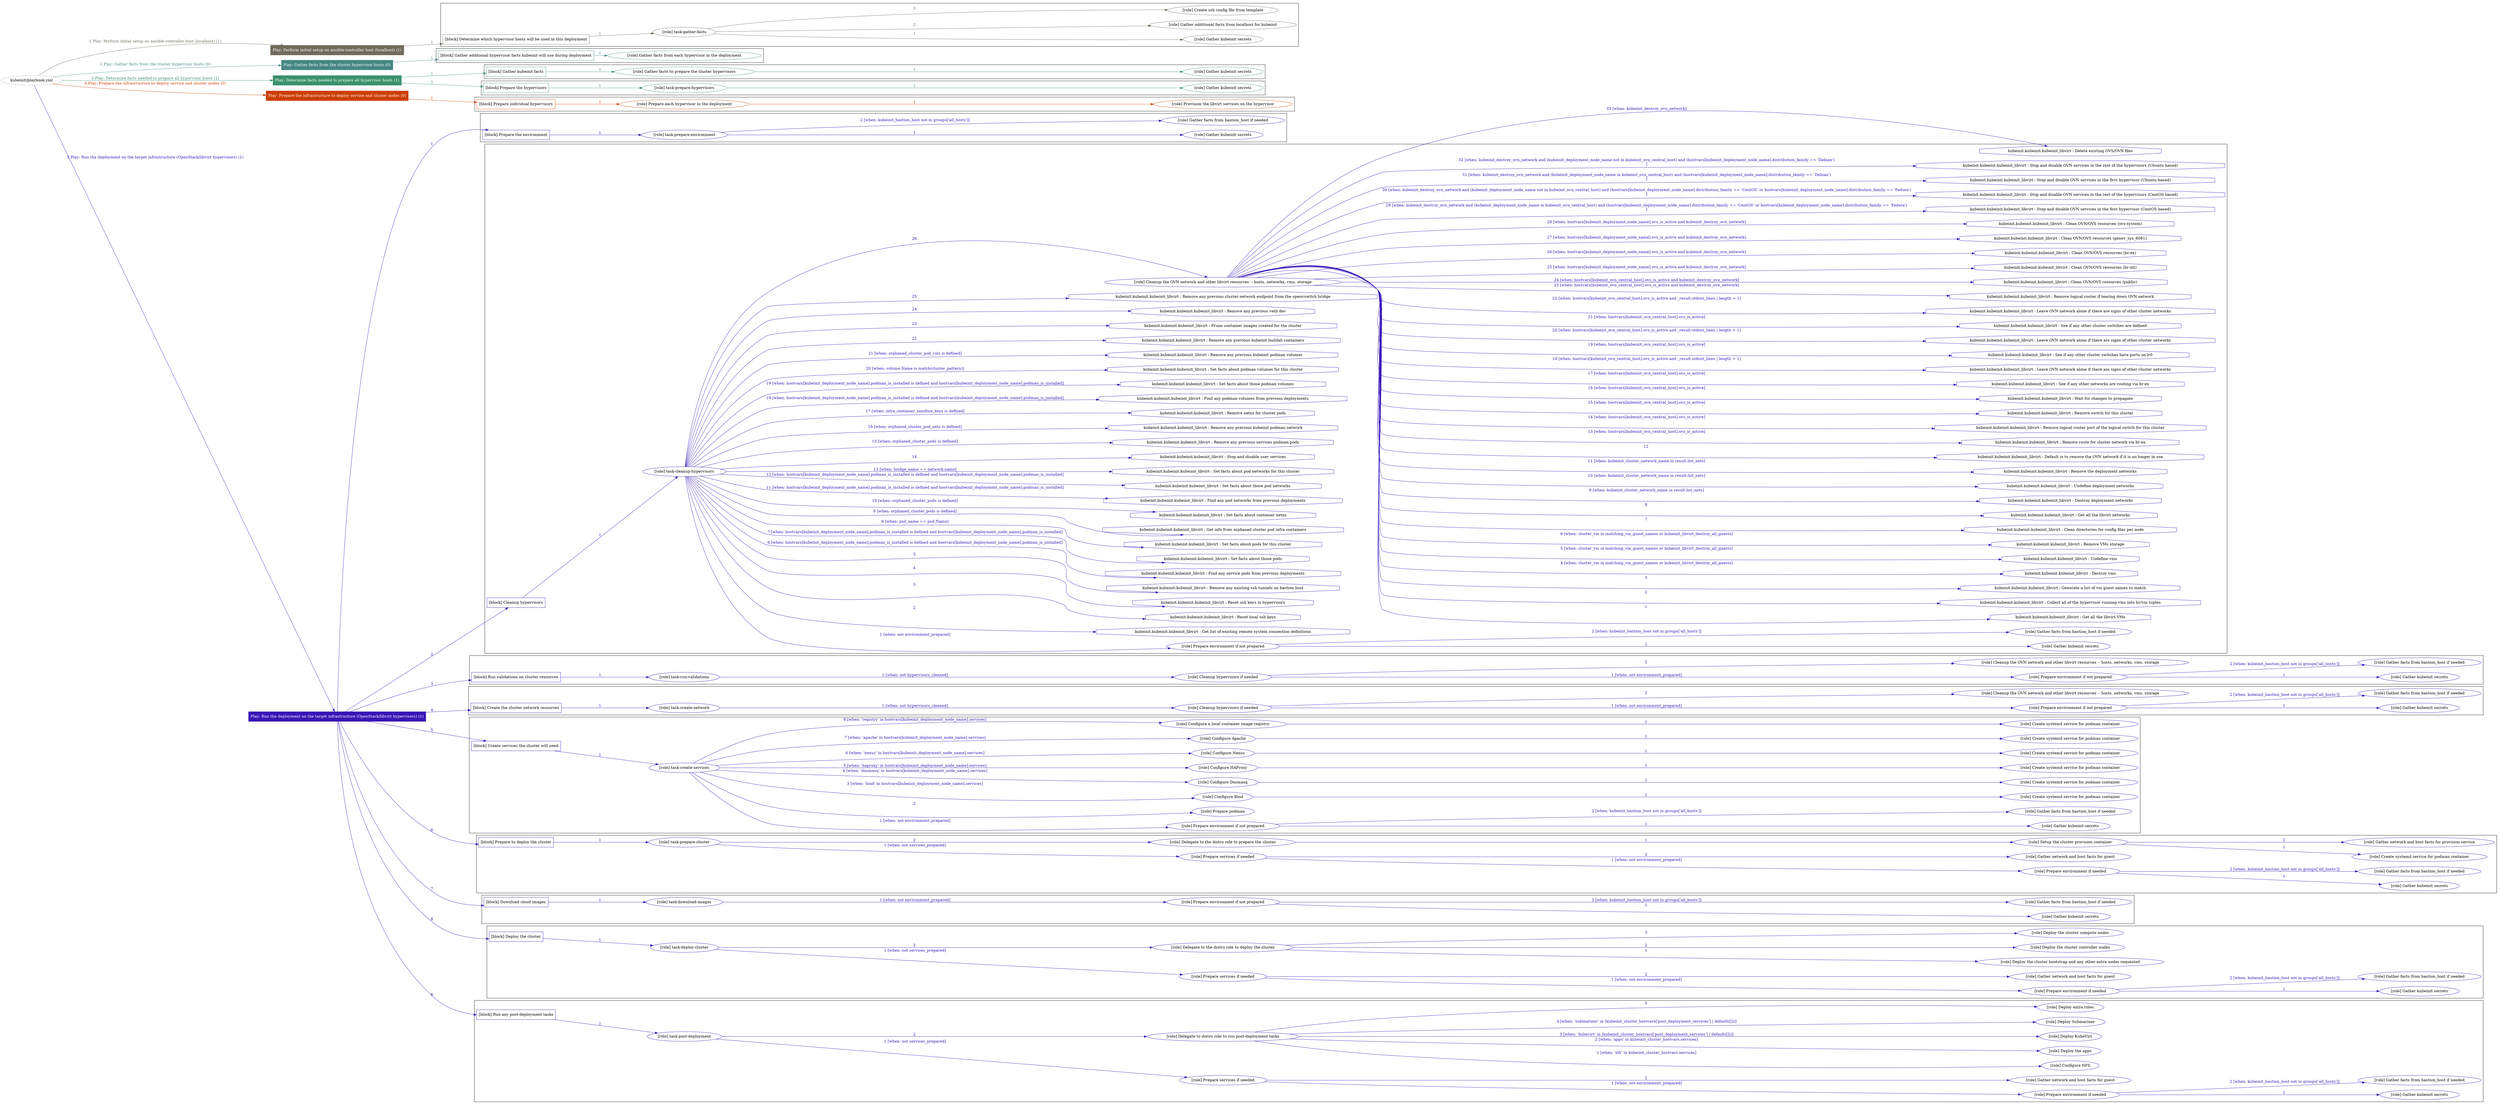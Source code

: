 digraph {
	graph [concentrate=true ordering=in rankdir=LR ratio=fill]
	edge [esep=5 sep=10]
	"kubeinit/playbook.yml" [URL="/home/runner/work/kubeinit/kubeinit/kubeinit/playbook.yml" id=playbook_c35e720b style=dotted]
	"kubeinit/playbook.yml" -> play_5619bab8 [label="1 Play: Perform initial setup on ansible-controller host (localhost) (1)" color="#706b5c" fontcolor="#706b5c" id=edge_play_5619bab8 labeltooltip="1 Play: Perform initial setup on ansible-controller host (localhost) (1)" tooltip="1 Play: Perform initial setup on ansible-controller host (localhost) (1)"]
	subgraph "Play: Perform initial setup on ansible-controller host (localhost) (1)" {
		play_5619bab8 [label="Play: Perform initial setup on ansible-controller host (localhost) (1)" URL="/home/runner/work/kubeinit/kubeinit/kubeinit/playbook.yml" color="#706b5c" fontcolor="#ffffff" id=play_5619bab8 shape=box style=filled tooltip=localhost]
		play_5619bab8 -> block_f136c59c [label=1 color="#706b5c" fontcolor="#706b5c" id=edge_block_f136c59c labeltooltip=1 tooltip=1]
		subgraph cluster_block_f136c59c {
			block_f136c59c [label="[block] Determine which hypervisor hosts will be used in this deployment" URL="/home/runner/work/kubeinit/kubeinit/kubeinit/playbook.yml" color="#706b5c" id=block_f136c59c labeltooltip="Determine which hypervisor hosts will be used in this deployment" shape=box tooltip="Determine which hypervisor hosts will be used in this deployment"]
			block_f136c59c -> role_fba26125 [label="1 " color="#706b5c" fontcolor="#706b5c" id=edge_role_fba26125 labeltooltip="1 " tooltip="1 "]
			subgraph "task-gather-facts" {
				role_fba26125 [label="[role] task-gather-facts" URL="/home/runner/work/kubeinit/kubeinit/kubeinit/playbook.yml" color="#706b5c" id=role_fba26125 tooltip="task-gather-facts"]
				role_fba26125 -> role_bf23aba6 [label="1 " color="#706b5c" fontcolor="#706b5c" id=edge_role_bf23aba6 labeltooltip="1 " tooltip="1 "]
				subgraph "Gather kubeinit secrets" {
					role_bf23aba6 [label="[role] Gather kubeinit secrets" URL="/home/runner/.ansible/collections/ansible_collections/kubeinit/kubeinit/roles/kubeinit_prepare/tasks/build_hypervisors_group.yml" color="#706b5c" id=role_bf23aba6 tooltip="Gather kubeinit secrets"]
				}
				role_fba26125 -> role_d320109c [label="2 " color="#706b5c" fontcolor="#706b5c" id=edge_role_d320109c labeltooltip="2 " tooltip="2 "]
				subgraph "Gather additional facts from localhost for kubeinit" {
					role_d320109c [label="[role] Gather additional facts from localhost for kubeinit" URL="/home/runner/.ansible/collections/ansible_collections/kubeinit/kubeinit/roles/kubeinit_prepare/tasks/build_hypervisors_group.yml" color="#706b5c" id=role_d320109c tooltip="Gather additional facts from localhost for kubeinit"]
				}
				role_fba26125 -> role_20ac588d [label="3 " color="#706b5c" fontcolor="#706b5c" id=edge_role_20ac588d labeltooltip="3 " tooltip="3 "]
				subgraph "Create ssh config file from template" {
					role_20ac588d [label="[role] Create ssh config file from template" URL="/home/runner/.ansible/collections/ansible_collections/kubeinit/kubeinit/roles/kubeinit_prepare/tasks/build_hypervisors_group.yml" color="#706b5c" id=role_20ac588d tooltip="Create ssh config file from template"]
				}
			}
		}
	}
	"kubeinit/playbook.yml" -> play_cc1006a9 [label="2 Play: Gather facts from the cluster hypervisor hosts (0)" color="#458785" fontcolor="#458785" id=edge_play_cc1006a9 labeltooltip="2 Play: Gather facts from the cluster hypervisor hosts (0)" tooltip="2 Play: Gather facts from the cluster hypervisor hosts (0)"]
	subgraph "Play: Gather facts from the cluster hypervisor hosts (0)" {
		play_cc1006a9 [label="Play: Gather facts from the cluster hypervisor hosts (0)" URL="/home/runner/work/kubeinit/kubeinit/kubeinit/playbook.yml" color="#458785" fontcolor="#ffffff" id=play_cc1006a9 shape=box style=filled tooltip="Play: Gather facts from the cluster hypervisor hosts (0)"]
		play_cc1006a9 -> block_30b4a725 [label=1 color="#458785" fontcolor="#458785" id=edge_block_30b4a725 labeltooltip=1 tooltip=1]
		subgraph cluster_block_30b4a725 {
			block_30b4a725 [label="[block] Gather additional hypervisor facts kubeinit will use during deployment" URL="/home/runner/work/kubeinit/kubeinit/kubeinit/playbook.yml" color="#458785" id=block_30b4a725 labeltooltip="Gather additional hypervisor facts kubeinit will use during deployment" shape=box tooltip="Gather additional hypervisor facts kubeinit will use during deployment"]
			block_30b4a725 -> role_9a1f3a65 [label="1 " color="#458785" fontcolor="#458785" id=edge_role_9a1f3a65 labeltooltip="1 " tooltip="1 "]
			subgraph "Gather facts from each hypervisor in the deployment" {
				role_9a1f3a65 [label="[role] Gather facts from each hypervisor in the deployment" URL="/home/runner/work/kubeinit/kubeinit/kubeinit/playbook.yml" color="#458785" id=role_9a1f3a65 tooltip="Gather facts from each hypervisor in the deployment"]
			}
		}
	}
	"kubeinit/playbook.yml" -> play_92f7ac87 [label="3 Play: Determine facts needed to prepare all hypervisor hosts (1)" color="#3b916c" fontcolor="#3b916c" id=edge_play_92f7ac87 labeltooltip="3 Play: Determine facts needed to prepare all hypervisor hosts (1)" tooltip="3 Play: Determine facts needed to prepare all hypervisor hosts (1)"]
	subgraph "Play: Determine facts needed to prepare all hypervisor hosts (1)" {
		play_92f7ac87 [label="Play: Determine facts needed to prepare all hypervisor hosts (1)" URL="/home/runner/work/kubeinit/kubeinit/kubeinit/playbook.yml" color="#3b916c" fontcolor="#ffffff" id=play_92f7ac87 shape=box style=filled tooltip=localhost]
		play_92f7ac87 -> block_30c4299f [label=1 color="#3b916c" fontcolor="#3b916c" id=edge_block_30c4299f labeltooltip=1 tooltip=1]
		subgraph cluster_block_30c4299f {
			block_30c4299f [label="[block] Gather kubeinit facts" URL="/home/runner/work/kubeinit/kubeinit/kubeinit/playbook.yml" color="#3b916c" id=block_30c4299f labeltooltip="Gather kubeinit facts" shape=box tooltip="Gather kubeinit facts"]
			block_30c4299f -> role_5da41bfd [label="1 " color="#3b916c" fontcolor="#3b916c" id=edge_role_5da41bfd labeltooltip="1 " tooltip="1 "]
			subgraph "Gather facts to prepare the cluster hypervisors" {
				role_5da41bfd [label="[role] Gather facts to prepare the cluster hypervisors" URL="/home/runner/work/kubeinit/kubeinit/kubeinit/playbook.yml" color="#3b916c" id=role_5da41bfd tooltip="Gather facts to prepare the cluster hypervisors"]
				role_5da41bfd -> role_e3355adc [label="1 " color="#3b916c" fontcolor="#3b916c" id=edge_role_e3355adc labeltooltip="1 " tooltip="1 "]
				subgraph "Gather kubeinit secrets" {
					role_e3355adc [label="[role] Gather kubeinit secrets" URL="/home/runner/.ansible/collections/ansible_collections/kubeinit/kubeinit/roles/kubeinit_prepare/tasks/gather_kubeinit_facts.yml" color="#3b916c" id=role_e3355adc tooltip="Gather kubeinit secrets"]
				}
			}
		}
		play_92f7ac87 -> block_e33328e4 [label=2 color="#3b916c" fontcolor="#3b916c" id=edge_block_e33328e4 labeltooltip=2 tooltip=2]
		subgraph cluster_block_e33328e4 {
			block_e33328e4 [label="[block] Prepare the hypervisors" URL="/home/runner/work/kubeinit/kubeinit/kubeinit/playbook.yml" color="#3b916c" id=block_e33328e4 labeltooltip="Prepare the hypervisors" shape=box tooltip="Prepare the hypervisors"]
			block_e33328e4 -> role_51493d68 [label="1 " color="#3b916c" fontcolor="#3b916c" id=edge_role_51493d68 labeltooltip="1 " tooltip="1 "]
			subgraph "task-prepare-hypervisors" {
				role_51493d68 [label="[role] task-prepare-hypervisors" URL="/home/runner/work/kubeinit/kubeinit/kubeinit/playbook.yml" color="#3b916c" id=role_51493d68 tooltip="task-prepare-hypervisors"]
				role_51493d68 -> role_b97af004 [label="1 " color="#3b916c" fontcolor="#3b916c" id=edge_role_b97af004 labeltooltip="1 " tooltip="1 "]
				subgraph "Gather kubeinit secrets" {
					role_b97af004 [label="[role] Gather kubeinit secrets" URL="/home/runner/.ansible/collections/ansible_collections/kubeinit/kubeinit/roles/kubeinit_prepare/tasks/gather_kubeinit_facts.yml" color="#3b916c" id=role_b97af004 tooltip="Gather kubeinit secrets"]
				}
			}
		}
	}
	"kubeinit/playbook.yml" -> play_de4b8647 [label="4 Play: Prepare the infrastructure to deploy service and cluster nodes (0)" color="#cc3e00" fontcolor="#cc3e00" id=edge_play_de4b8647 labeltooltip="4 Play: Prepare the infrastructure to deploy service and cluster nodes (0)" tooltip="4 Play: Prepare the infrastructure to deploy service and cluster nodes (0)"]
	subgraph "Play: Prepare the infrastructure to deploy service and cluster nodes (0)" {
		play_de4b8647 [label="Play: Prepare the infrastructure to deploy service and cluster nodes (0)" URL="/home/runner/work/kubeinit/kubeinit/kubeinit/playbook.yml" color="#cc3e00" fontcolor="#ffffff" id=play_de4b8647 shape=box style=filled tooltip="Play: Prepare the infrastructure to deploy service and cluster nodes (0)"]
		play_de4b8647 -> block_0b8c9e64 [label=1 color="#cc3e00" fontcolor="#cc3e00" id=edge_block_0b8c9e64 labeltooltip=1 tooltip=1]
		subgraph cluster_block_0b8c9e64 {
			block_0b8c9e64 [label="[block] Prepare individual hypervisors" URL="/home/runner/work/kubeinit/kubeinit/kubeinit/playbook.yml" color="#cc3e00" id=block_0b8c9e64 labeltooltip="Prepare individual hypervisors" shape=box tooltip="Prepare individual hypervisors"]
			block_0b8c9e64 -> role_3fc72c20 [label="1 " color="#cc3e00" fontcolor="#cc3e00" id=edge_role_3fc72c20 labeltooltip="1 " tooltip="1 "]
			subgraph "Prepare each hypervisor in the deployment" {
				role_3fc72c20 [label="[role] Prepare each hypervisor in the deployment" URL="/home/runner/work/kubeinit/kubeinit/kubeinit/playbook.yml" color="#cc3e00" id=role_3fc72c20 tooltip="Prepare each hypervisor in the deployment"]
				role_3fc72c20 -> role_cf0ec8f0 [label="1 " color="#cc3e00" fontcolor="#cc3e00" id=edge_role_cf0ec8f0 labeltooltip="1 " tooltip="1 "]
				subgraph "Provision the libvirt services on the hypervisor" {
					role_cf0ec8f0 [label="[role] Provision the libvirt services on the hypervisor" URL="/home/runner/.ansible/collections/ansible_collections/kubeinit/kubeinit/roles/kubeinit_prepare/tasks/prepare_hypervisor.yml" color="#cc3e00" id=role_cf0ec8f0 tooltip="Provision the libvirt services on the hypervisor"]
				}
			}
		}
	}
	"kubeinit/playbook.yml" -> play_e6665590 [label="5 Play: Run the deployment on the target infrastructure (OpenStack/libvirt hypervisors) (1)" color="#3716b6" fontcolor="#3716b6" id=edge_play_e6665590 labeltooltip="5 Play: Run the deployment on the target infrastructure (OpenStack/libvirt hypervisors) (1)" tooltip="5 Play: Run the deployment on the target infrastructure (OpenStack/libvirt hypervisors) (1)"]
	subgraph "Play: Run the deployment on the target infrastructure (OpenStack/libvirt hypervisors) (1)" {
		play_e6665590 [label="Play: Run the deployment on the target infrastructure (OpenStack/libvirt hypervisors) (1)" URL="/home/runner/work/kubeinit/kubeinit/kubeinit/playbook.yml" color="#3716b6" fontcolor="#ffffff" id=play_e6665590 shape=box style=filled tooltip=localhost]
		play_e6665590 -> block_137d2051 [label=1 color="#3716b6" fontcolor="#3716b6" id=edge_block_137d2051 labeltooltip=1 tooltip=1]
		subgraph cluster_block_137d2051 {
			block_137d2051 [label="[block] Prepare the environment" URL="/home/runner/work/kubeinit/kubeinit/kubeinit/playbook.yml" color="#3716b6" id=block_137d2051 labeltooltip="Prepare the environment" shape=box tooltip="Prepare the environment"]
			block_137d2051 -> role_9e65e944 [label="1 " color="#3716b6" fontcolor="#3716b6" id=edge_role_9e65e944 labeltooltip="1 " tooltip="1 "]
			subgraph "task-prepare-environment" {
				role_9e65e944 [label="[role] task-prepare-environment" URL="/home/runner/work/kubeinit/kubeinit/kubeinit/playbook.yml" color="#3716b6" id=role_9e65e944 tooltip="task-prepare-environment"]
				role_9e65e944 -> role_657bce3b [label="1 " color="#3716b6" fontcolor="#3716b6" id=edge_role_657bce3b labeltooltip="1 " tooltip="1 "]
				subgraph "Gather kubeinit secrets" {
					role_657bce3b [label="[role] Gather kubeinit secrets" URL="/home/runner/.ansible/collections/ansible_collections/kubeinit/kubeinit/roles/kubeinit_prepare/tasks/gather_kubeinit_facts.yml" color="#3716b6" id=role_657bce3b tooltip="Gather kubeinit secrets"]
				}
				role_9e65e944 -> role_e452359d [label="2 [when: kubeinit_bastion_host not in groups['all_hosts']]" color="#3716b6" fontcolor="#3716b6" id=edge_role_e452359d labeltooltip="2 [when: kubeinit_bastion_host not in groups['all_hosts']]" tooltip="2 [when: kubeinit_bastion_host not in groups['all_hosts']]"]
				subgraph "Gather facts from bastion_host if needed" {
					role_e452359d [label="[role] Gather facts from bastion_host if needed" URL="/home/runner/.ansible/collections/ansible_collections/kubeinit/kubeinit/roles/kubeinit_prepare/tasks/main.yml" color="#3716b6" id=role_e452359d tooltip="Gather facts from bastion_host if needed"]
				}
			}
		}
		play_e6665590 -> block_6bf0eb81 [label=2 color="#3716b6" fontcolor="#3716b6" id=edge_block_6bf0eb81 labeltooltip=2 tooltip=2]
		subgraph cluster_block_6bf0eb81 {
			block_6bf0eb81 [label="[block] Cleanup hypervisors" URL="/home/runner/work/kubeinit/kubeinit/kubeinit/playbook.yml" color="#3716b6" id=block_6bf0eb81 labeltooltip="Cleanup hypervisors" shape=box tooltip="Cleanup hypervisors"]
			block_6bf0eb81 -> role_a2ca164e [label="1 " color="#3716b6" fontcolor="#3716b6" id=edge_role_a2ca164e labeltooltip="1 " tooltip="1 "]
			subgraph "task-cleanup-hypervisors" {
				role_a2ca164e [label="[role] task-cleanup-hypervisors" URL="/home/runner/work/kubeinit/kubeinit/kubeinit/playbook.yml" color="#3716b6" id=role_a2ca164e tooltip="task-cleanup-hypervisors"]
				role_a2ca164e -> role_fa60c1d6 [label="1 [when: not environment_prepared]" color="#3716b6" fontcolor="#3716b6" id=edge_role_fa60c1d6 labeltooltip="1 [when: not environment_prepared]" tooltip="1 [when: not environment_prepared]"]
				subgraph "Prepare environment if not prepared" {
					role_fa60c1d6 [label="[role] Prepare environment if not prepared" URL="/home/runner/.ansible/collections/ansible_collections/kubeinit/kubeinit/roles/kubeinit_libvirt/tasks/cleanup_hypervisors.yml" color="#3716b6" id=role_fa60c1d6 tooltip="Prepare environment if not prepared"]
					role_fa60c1d6 -> role_b875344a [label="1 " color="#3716b6" fontcolor="#3716b6" id=edge_role_b875344a labeltooltip="1 " tooltip="1 "]
					subgraph "Gather kubeinit secrets" {
						role_b875344a [label="[role] Gather kubeinit secrets" URL="/home/runner/.ansible/collections/ansible_collections/kubeinit/kubeinit/roles/kubeinit_prepare/tasks/gather_kubeinit_facts.yml" color="#3716b6" id=role_b875344a tooltip="Gather kubeinit secrets"]
					}
					role_fa60c1d6 -> role_a93d69cb [label="2 [when: kubeinit_bastion_host not in groups['all_hosts']]" color="#3716b6" fontcolor="#3716b6" id=edge_role_a93d69cb labeltooltip="2 [when: kubeinit_bastion_host not in groups['all_hosts']]" tooltip="2 [when: kubeinit_bastion_host not in groups['all_hosts']]"]
					subgraph "Gather facts from bastion_host if needed" {
						role_a93d69cb [label="[role] Gather facts from bastion_host if needed" URL="/home/runner/.ansible/collections/ansible_collections/kubeinit/kubeinit/roles/kubeinit_prepare/tasks/main.yml" color="#3716b6" id=role_a93d69cb tooltip="Gather facts from bastion_host if needed"]
					}
				}
				task_665ba05c [label="kubeinit.kubeinit.kubeinit_libvirt : Get list of existing remote system connection definitions" URL="/home/runner/.ansible/collections/ansible_collections/kubeinit/kubeinit/roles/kubeinit_libvirt/tasks/cleanup_hypervisors.yml" color="#3716b6" id=task_665ba05c shape=octagon tooltip="kubeinit.kubeinit.kubeinit_libvirt : Get list of existing remote system connection definitions"]
				role_a2ca164e -> task_665ba05c [label="2 " color="#3716b6" fontcolor="#3716b6" id=edge_task_665ba05c labeltooltip="2 " tooltip="2 "]
				task_b462586b [label="kubeinit.kubeinit.kubeinit_libvirt : Reset local ssh keys" URL="/home/runner/.ansible/collections/ansible_collections/kubeinit/kubeinit/roles/kubeinit_libvirt/tasks/cleanup_hypervisors.yml" color="#3716b6" id=task_b462586b shape=octagon tooltip="kubeinit.kubeinit.kubeinit_libvirt : Reset local ssh keys"]
				role_a2ca164e -> task_b462586b [label="3 " color="#3716b6" fontcolor="#3716b6" id=edge_task_b462586b labeltooltip="3 " tooltip="3 "]
				task_598d110a [label="kubeinit.kubeinit.kubeinit_libvirt : Reset ssh keys in hypervisors" URL="/home/runner/.ansible/collections/ansible_collections/kubeinit/kubeinit/roles/kubeinit_libvirt/tasks/cleanup_hypervisors.yml" color="#3716b6" id=task_598d110a shape=octagon tooltip="kubeinit.kubeinit.kubeinit_libvirt : Reset ssh keys in hypervisors"]
				role_a2ca164e -> task_598d110a [label="4 " color="#3716b6" fontcolor="#3716b6" id=edge_task_598d110a labeltooltip="4 " tooltip="4 "]
				task_40821a66 [label="kubeinit.kubeinit.kubeinit_libvirt : Remove any existing ssh tunnels on bastion host" URL="/home/runner/.ansible/collections/ansible_collections/kubeinit/kubeinit/roles/kubeinit_libvirt/tasks/cleanup_hypervisors.yml" color="#3716b6" id=task_40821a66 shape=octagon tooltip="kubeinit.kubeinit.kubeinit_libvirt : Remove any existing ssh tunnels on bastion host"]
				role_a2ca164e -> task_40821a66 [label="5 " color="#3716b6" fontcolor="#3716b6" id=edge_task_40821a66 labeltooltip="5 " tooltip="5 "]
				task_7246e834 [label="kubeinit.kubeinit.kubeinit_libvirt : Find any service pods from previous deployments" URL="/home/runner/.ansible/collections/ansible_collections/kubeinit/kubeinit/roles/kubeinit_libvirt/tasks/cleanup_hypervisors.yml" color="#3716b6" id=task_7246e834 shape=octagon tooltip="kubeinit.kubeinit.kubeinit_libvirt : Find any service pods from previous deployments"]
				role_a2ca164e -> task_7246e834 [label="6 [when: hostvars[kubeinit_deployment_node_name].podman_is_installed is defined and hostvars[kubeinit_deployment_node_name].podman_is_installed]" color="#3716b6" fontcolor="#3716b6" id=edge_task_7246e834 labeltooltip="6 [when: hostvars[kubeinit_deployment_node_name].podman_is_installed is defined and hostvars[kubeinit_deployment_node_name].podman_is_installed]" tooltip="6 [when: hostvars[kubeinit_deployment_node_name].podman_is_installed is defined and hostvars[kubeinit_deployment_node_name].podman_is_installed]"]
				task_412b2b58 [label="kubeinit.kubeinit.kubeinit_libvirt : Set facts about those pods" URL="/home/runner/.ansible/collections/ansible_collections/kubeinit/kubeinit/roles/kubeinit_libvirt/tasks/cleanup_hypervisors.yml" color="#3716b6" id=task_412b2b58 shape=octagon tooltip="kubeinit.kubeinit.kubeinit_libvirt : Set facts about those pods"]
				role_a2ca164e -> task_412b2b58 [label="7 [when: hostvars[kubeinit_deployment_node_name].podman_is_installed is defined and hostvars[kubeinit_deployment_node_name].podman_is_installed]" color="#3716b6" fontcolor="#3716b6" id=edge_task_412b2b58 labeltooltip="7 [when: hostvars[kubeinit_deployment_node_name].podman_is_installed is defined and hostvars[kubeinit_deployment_node_name].podman_is_installed]" tooltip="7 [when: hostvars[kubeinit_deployment_node_name].podman_is_installed is defined and hostvars[kubeinit_deployment_node_name].podman_is_installed]"]
				task_25d6bfd5 [label="kubeinit.kubeinit.kubeinit_libvirt : Set facts about pods for this cluster" URL="/home/runner/.ansible/collections/ansible_collections/kubeinit/kubeinit/roles/kubeinit_libvirt/tasks/cleanup_hypervisors.yml" color="#3716b6" id=task_25d6bfd5 shape=octagon tooltip="kubeinit.kubeinit.kubeinit_libvirt : Set facts about pods for this cluster"]
				role_a2ca164e -> task_25d6bfd5 [label="8 [when: pod_name == pod.Name]" color="#3716b6" fontcolor="#3716b6" id=edge_task_25d6bfd5 labeltooltip="8 [when: pod_name == pod.Name]" tooltip="8 [when: pod_name == pod.Name]"]
				task_9d1c8cc4 [label="kubeinit.kubeinit.kubeinit_libvirt : Get info from orphaned cluster pod infra containers" URL="/home/runner/.ansible/collections/ansible_collections/kubeinit/kubeinit/roles/kubeinit_libvirt/tasks/cleanup_hypervisors.yml" color="#3716b6" id=task_9d1c8cc4 shape=octagon tooltip="kubeinit.kubeinit.kubeinit_libvirt : Get info from orphaned cluster pod infra containers"]
				role_a2ca164e -> task_9d1c8cc4 [label="9 [when: orphaned_cluster_pods is defined]" color="#3716b6" fontcolor="#3716b6" id=edge_task_9d1c8cc4 labeltooltip="9 [when: orphaned_cluster_pods is defined]" tooltip="9 [when: orphaned_cluster_pods is defined]"]
				task_2ea86f53 [label="kubeinit.kubeinit.kubeinit_libvirt : Set facts about container netns" URL="/home/runner/.ansible/collections/ansible_collections/kubeinit/kubeinit/roles/kubeinit_libvirt/tasks/cleanup_hypervisors.yml" color="#3716b6" id=task_2ea86f53 shape=octagon tooltip="kubeinit.kubeinit.kubeinit_libvirt : Set facts about container netns"]
				role_a2ca164e -> task_2ea86f53 [label="10 [when: orphaned_cluster_pods is defined]" color="#3716b6" fontcolor="#3716b6" id=edge_task_2ea86f53 labeltooltip="10 [when: orphaned_cluster_pods is defined]" tooltip="10 [when: orphaned_cluster_pods is defined]"]
				task_afa97f0d [label="kubeinit.kubeinit.kubeinit_libvirt : Find any pod networks from previous deployments" URL="/home/runner/.ansible/collections/ansible_collections/kubeinit/kubeinit/roles/kubeinit_libvirt/tasks/cleanup_hypervisors.yml" color="#3716b6" id=task_afa97f0d shape=octagon tooltip="kubeinit.kubeinit.kubeinit_libvirt : Find any pod networks from previous deployments"]
				role_a2ca164e -> task_afa97f0d [label="11 [when: hostvars[kubeinit_deployment_node_name].podman_is_installed is defined and hostvars[kubeinit_deployment_node_name].podman_is_installed]" color="#3716b6" fontcolor="#3716b6" id=edge_task_afa97f0d labeltooltip="11 [when: hostvars[kubeinit_deployment_node_name].podman_is_installed is defined and hostvars[kubeinit_deployment_node_name].podman_is_installed]" tooltip="11 [when: hostvars[kubeinit_deployment_node_name].podman_is_installed is defined and hostvars[kubeinit_deployment_node_name].podman_is_installed]"]
				task_3b99d416 [label="kubeinit.kubeinit.kubeinit_libvirt : Set facts about those pod networks" URL="/home/runner/.ansible/collections/ansible_collections/kubeinit/kubeinit/roles/kubeinit_libvirt/tasks/cleanup_hypervisors.yml" color="#3716b6" id=task_3b99d416 shape=octagon tooltip="kubeinit.kubeinit.kubeinit_libvirt : Set facts about those pod networks"]
				role_a2ca164e -> task_3b99d416 [label="12 [when: hostvars[kubeinit_deployment_node_name].podman_is_installed is defined and hostvars[kubeinit_deployment_node_name].podman_is_installed]" color="#3716b6" fontcolor="#3716b6" id=edge_task_3b99d416 labeltooltip="12 [when: hostvars[kubeinit_deployment_node_name].podman_is_installed is defined and hostvars[kubeinit_deployment_node_name].podman_is_installed]" tooltip="12 [when: hostvars[kubeinit_deployment_node_name].podman_is_installed is defined and hostvars[kubeinit_deployment_node_name].podman_is_installed]"]
				task_fee16e66 [label="kubeinit.kubeinit.kubeinit_libvirt : Set facts about pod networks for this cluster" URL="/home/runner/.ansible/collections/ansible_collections/kubeinit/kubeinit/roles/kubeinit_libvirt/tasks/cleanup_hypervisors.yml" color="#3716b6" id=task_fee16e66 shape=octagon tooltip="kubeinit.kubeinit.kubeinit_libvirt : Set facts about pod networks for this cluster"]
				role_a2ca164e -> task_fee16e66 [label="13 [when: bridge_name == network.name]" color="#3716b6" fontcolor="#3716b6" id=edge_task_fee16e66 labeltooltip="13 [when: bridge_name == network.name]" tooltip="13 [when: bridge_name == network.name]"]
				task_3d62fe33 [label="kubeinit.kubeinit.kubeinit_libvirt : Stop and disable user services" URL="/home/runner/.ansible/collections/ansible_collections/kubeinit/kubeinit/roles/kubeinit_libvirt/tasks/cleanup_hypervisors.yml" color="#3716b6" id=task_3d62fe33 shape=octagon tooltip="kubeinit.kubeinit.kubeinit_libvirt : Stop and disable user services"]
				role_a2ca164e -> task_3d62fe33 [label="14 " color="#3716b6" fontcolor="#3716b6" id=edge_task_3d62fe33 labeltooltip="14 " tooltip="14 "]
				task_3e2a29cd [label="kubeinit.kubeinit.kubeinit_libvirt : Remove any previous services podman pods" URL="/home/runner/.ansible/collections/ansible_collections/kubeinit/kubeinit/roles/kubeinit_libvirt/tasks/cleanup_hypervisors.yml" color="#3716b6" id=task_3e2a29cd shape=octagon tooltip="kubeinit.kubeinit.kubeinit_libvirt : Remove any previous services podman pods"]
				role_a2ca164e -> task_3e2a29cd [label="15 [when: orphaned_cluster_pods is defined]" color="#3716b6" fontcolor="#3716b6" id=edge_task_3e2a29cd labeltooltip="15 [when: orphaned_cluster_pods is defined]" tooltip="15 [when: orphaned_cluster_pods is defined]"]
				task_7b5a2087 [label="kubeinit.kubeinit.kubeinit_libvirt : Remove any previous kubeinit podman network" URL="/home/runner/.ansible/collections/ansible_collections/kubeinit/kubeinit/roles/kubeinit_libvirt/tasks/cleanup_hypervisors.yml" color="#3716b6" id=task_7b5a2087 shape=octagon tooltip="kubeinit.kubeinit.kubeinit_libvirt : Remove any previous kubeinit podman network"]
				role_a2ca164e -> task_7b5a2087 [label="16 [when: orphaned_cluster_pod_nets is defined]" color="#3716b6" fontcolor="#3716b6" id=edge_task_7b5a2087 labeltooltip="16 [when: orphaned_cluster_pod_nets is defined]" tooltip="16 [when: orphaned_cluster_pod_nets is defined]"]
				task_4f9268dd [label="kubeinit.kubeinit.kubeinit_libvirt : Remove netns for cluster pods" URL="/home/runner/.ansible/collections/ansible_collections/kubeinit/kubeinit/roles/kubeinit_libvirt/tasks/cleanup_hypervisors.yml" color="#3716b6" id=task_4f9268dd shape=octagon tooltip="kubeinit.kubeinit.kubeinit_libvirt : Remove netns for cluster pods"]
				role_a2ca164e -> task_4f9268dd [label="17 [when: infra_container_sandbox_keys is defined]" color="#3716b6" fontcolor="#3716b6" id=edge_task_4f9268dd labeltooltip="17 [when: infra_container_sandbox_keys is defined]" tooltip="17 [when: infra_container_sandbox_keys is defined]"]
				task_8e373b1e [label="kubeinit.kubeinit.kubeinit_libvirt : Find any podman volumes from previous deployments" URL="/home/runner/.ansible/collections/ansible_collections/kubeinit/kubeinit/roles/kubeinit_libvirt/tasks/cleanup_hypervisors.yml" color="#3716b6" id=task_8e373b1e shape=octagon tooltip="kubeinit.kubeinit.kubeinit_libvirt : Find any podman volumes from previous deployments"]
				role_a2ca164e -> task_8e373b1e [label="18 [when: hostvars[kubeinit_deployment_node_name].podman_is_installed is defined and hostvars[kubeinit_deployment_node_name].podman_is_installed]" color="#3716b6" fontcolor="#3716b6" id=edge_task_8e373b1e labeltooltip="18 [when: hostvars[kubeinit_deployment_node_name].podman_is_installed is defined and hostvars[kubeinit_deployment_node_name].podman_is_installed]" tooltip="18 [when: hostvars[kubeinit_deployment_node_name].podman_is_installed is defined and hostvars[kubeinit_deployment_node_name].podman_is_installed]"]
				task_72dee122 [label="kubeinit.kubeinit.kubeinit_libvirt : Set facts about those podman volumes" URL="/home/runner/.ansible/collections/ansible_collections/kubeinit/kubeinit/roles/kubeinit_libvirt/tasks/cleanup_hypervisors.yml" color="#3716b6" id=task_72dee122 shape=octagon tooltip="kubeinit.kubeinit.kubeinit_libvirt : Set facts about those podman volumes"]
				role_a2ca164e -> task_72dee122 [label="19 [when: hostvars[kubeinit_deployment_node_name].podman_is_installed is defined and hostvars[kubeinit_deployment_node_name].podman_is_installed]" color="#3716b6" fontcolor="#3716b6" id=edge_task_72dee122 labeltooltip="19 [when: hostvars[kubeinit_deployment_node_name].podman_is_installed is defined and hostvars[kubeinit_deployment_node_name].podman_is_installed]" tooltip="19 [when: hostvars[kubeinit_deployment_node_name].podman_is_installed is defined and hostvars[kubeinit_deployment_node_name].podman_is_installed]"]
				task_d71da796 [label="kubeinit.kubeinit.kubeinit_libvirt : Set facts about podman volumes for this cluster" URL="/home/runner/.ansible/collections/ansible_collections/kubeinit/kubeinit/roles/kubeinit_libvirt/tasks/cleanup_hypervisors.yml" color="#3716b6" id=task_d71da796 shape=octagon tooltip="kubeinit.kubeinit.kubeinit_libvirt : Set facts about podman volumes for this cluster"]
				role_a2ca164e -> task_d71da796 [label="20 [when: volume.Name is match(cluster_pattern)]" color="#3716b6" fontcolor="#3716b6" id=edge_task_d71da796 labeltooltip="20 [when: volume.Name is match(cluster_pattern)]" tooltip="20 [when: volume.Name is match(cluster_pattern)]"]
				task_e06f4778 [label="kubeinit.kubeinit.kubeinit_libvirt : Remove any previous kubeinit podman volumes" URL="/home/runner/.ansible/collections/ansible_collections/kubeinit/kubeinit/roles/kubeinit_libvirt/tasks/cleanup_hypervisors.yml" color="#3716b6" id=task_e06f4778 shape=octagon tooltip="kubeinit.kubeinit.kubeinit_libvirt : Remove any previous kubeinit podman volumes"]
				role_a2ca164e -> task_e06f4778 [label="21 [when: orphaned_cluster_pod_vols is defined]" color="#3716b6" fontcolor="#3716b6" id=edge_task_e06f4778 labeltooltip="21 [when: orphaned_cluster_pod_vols is defined]" tooltip="21 [when: orphaned_cluster_pod_vols is defined]"]
				task_3a0b3f85 [label="kubeinit.kubeinit.kubeinit_libvirt : Remove any previous kubeinit buildah containers" URL="/home/runner/.ansible/collections/ansible_collections/kubeinit/kubeinit/roles/kubeinit_libvirt/tasks/cleanup_hypervisors.yml" color="#3716b6" id=task_3a0b3f85 shape=octagon tooltip="kubeinit.kubeinit.kubeinit_libvirt : Remove any previous kubeinit buildah containers"]
				role_a2ca164e -> task_3a0b3f85 [label="22 " color="#3716b6" fontcolor="#3716b6" id=edge_task_3a0b3f85 labeltooltip="22 " tooltip="22 "]
				task_464bf639 [label="kubeinit.kubeinit.kubeinit_libvirt : Prune container images created for the cluster" URL="/home/runner/.ansible/collections/ansible_collections/kubeinit/kubeinit/roles/kubeinit_libvirt/tasks/cleanup_hypervisors.yml" color="#3716b6" id=task_464bf639 shape=octagon tooltip="kubeinit.kubeinit.kubeinit_libvirt : Prune container images created for the cluster"]
				role_a2ca164e -> task_464bf639 [label="23 " color="#3716b6" fontcolor="#3716b6" id=edge_task_464bf639 labeltooltip="23 " tooltip="23 "]
				task_5b9ff71f [label="kubeinit.kubeinit.kubeinit_libvirt : Remove any previous veth dev" URL="/home/runner/.ansible/collections/ansible_collections/kubeinit/kubeinit/roles/kubeinit_libvirt/tasks/cleanup_hypervisors.yml" color="#3716b6" id=task_5b9ff71f shape=octagon tooltip="kubeinit.kubeinit.kubeinit_libvirt : Remove any previous veth dev"]
				role_a2ca164e -> task_5b9ff71f [label="24 " color="#3716b6" fontcolor="#3716b6" id=edge_task_5b9ff71f labeltooltip="24 " tooltip="24 "]
				task_d4e5a045 [label="kubeinit.kubeinit.kubeinit_libvirt : Remove any previous cluster network endpoint from the openvswitch bridge" URL="/home/runner/.ansible/collections/ansible_collections/kubeinit/kubeinit/roles/kubeinit_libvirt/tasks/cleanup_hypervisors.yml" color="#3716b6" id=task_d4e5a045 shape=octagon tooltip="kubeinit.kubeinit.kubeinit_libvirt : Remove any previous cluster network endpoint from the openvswitch bridge"]
				role_a2ca164e -> task_d4e5a045 [label="25 " color="#3716b6" fontcolor="#3716b6" id=edge_task_d4e5a045 labeltooltip="25 " tooltip="25 "]
				role_a2ca164e -> role_e6f23f81 [label="26 " color="#3716b6" fontcolor="#3716b6" id=edge_role_e6f23f81 labeltooltip="26 " tooltip="26 "]
				subgraph "Cleanup the OVN network and other libvirt resources -- hosts, networks, vms, storage" {
					role_e6f23f81 [label="[role] Cleanup the OVN network and other libvirt resources -- hosts, networks, vms, storage" URL="/home/runner/.ansible/collections/ansible_collections/kubeinit/kubeinit/roles/kubeinit_libvirt/tasks/cleanup_hypervisors.yml" color="#3716b6" id=role_e6f23f81 tooltip="Cleanup the OVN network and other libvirt resources -- hosts, networks, vms, storage"]
					task_78524a73 [label="kubeinit.kubeinit.kubeinit_libvirt : Get all the libvirt VMs" URL="/home/runner/.ansible/collections/ansible_collections/kubeinit/kubeinit/roles/kubeinit_libvirt/tasks/cleanup_libvirt.yml" color="#3716b6" id=task_78524a73 shape=octagon tooltip="kubeinit.kubeinit.kubeinit_libvirt : Get all the libvirt VMs"]
					role_e6f23f81 -> task_78524a73 [label="1 " color="#3716b6" fontcolor="#3716b6" id=edge_task_78524a73 labeltooltip="1 " tooltip="1 "]
					task_d7560c00 [label="kubeinit.kubeinit.kubeinit_libvirt : Collect all of the hypervisor running vms into hv/vm tuples" URL="/home/runner/.ansible/collections/ansible_collections/kubeinit/kubeinit/roles/kubeinit_libvirt/tasks/cleanup_libvirt.yml" color="#3716b6" id=task_d7560c00 shape=octagon tooltip="kubeinit.kubeinit.kubeinit_libvirt : Collect all of the hypervisor running vms into hv/vm tuples"]
					role_e6f23f81 -> task_d7560c00 [label="2 " color="#3716b6" fontcolor="#3716b6" id=edge_task_d7560c00 labeltooltip="2 " tooltip="2 "]
					task_912766c4 [label="kubeinit.kubeinit.kubeinit_libvirt : Generate a list of vm guest names to match" URL="/home/runner/.ansible/collections/ansible_collections/kubeinit/kubeinit/roles/kubeinit_libvirt/tasks/cleanup_libvirt.yml" color="#3716b6" id=task_912766c4 shape=octagon tooltip="kubeinit.kubeinit.kubeinit_libvirt : Generate a list of vm guest names to match"]
					role_e6f23f81 -> task_912766c4 [label="3 " color="#3716b6" fontcolor="#3716b6" id=edge_task_912766c4 labeltooltip="3 " tooltip="3 "]
					task_a2afdcac [label="kubeinit.kubeinit.kubeinit_libvirt : Destroy vms" URL="/home/runner/.ansible/collections/ansible_collections/kubeinit/kubeinit/roles/kubeinit_libvirt/tasks/cleanup_libvirt.yml" color="#3716b6" id=task_a2afdcac shape=octagon tooltip="kubeinit.kubeinit.kubeinit_libvirt : Destroy vms"]
					role_e6f23f81 -> task_a2afdcac [label="4 [when: cluster_vm in matching_vm_guest_names or kubeinit_libvirt_destroy_all_guests]" color="#3716b6" fontcolor="#3716b6" id=edge_task_a2afdcac labeltooltip="4 [when: cluster_vm in matching_vm_guest_names or kubeinit_libvirt_destroy_all_guests]" tooltip="4 [when: cluster_vm in matching_vm_guest_names or kubeinit_libvirt_destroy_all_guests]"]
					task_ee24750c [label="kubeinit.kubeinit.kubeinit_libvirt : Undefine vms" URL="/home/runner/.ansible/collections/ansible_collections/kubeinit/kubeinit/roles/kubeinit_libvirt/tasks/cleanup_libvirt.yml" color="#3716b6" id=task_ee24750c shape=octagon tooltip="kubeinit.kubeinit.kubeinit_libvirt : Undefine vms"]
					role_e6f23f81 -> task_ee24750c [label="5 [when: cluster_vm in matching_vm_guest_names or kubeinit_libvirt_destroy_all_guests]" color="#3716b6" fontcolor="#3716b6" id=edge_task_ee24750c labeltooltip="5 [when: cluster_vm in matching_vm_guest_names or kubeinit_libvirt_destroy_all_guests]" tooltip="5 [when: cluster_vm in matching_vm_guest_names or kubeinit_libvirt_destroy_all_guests]"]
					task_3c14db34 [label="kubeinit.kubeinit.kubeinit_libvirt : Remove VMs storage" URL="/home/runner/.ansible/collections/ansible_collections/kubeinit/kubeinit/roles/kubeinit_libvirt/tasks/cleanup_libvirt.yml" color="#3716b6" id=task_3c14db34 shape=octagon tooltip="kubeinit.kubeinit.kubeinit_libvirt : Remove VMs storage"]
					role_e6f23f81 -> task_3c14db34 [label="6 [when: cluster_vm in matching_vm_guest_names or kubeinit_libvirt_destroy_all_guests]" color="#3716b6" fontcolor="#3716b6" id=edge_task_3c14db34 labeltooltip="6 [when: cluster_vm in matching_vm_guest_names or kubeinit_libvirt_destroy_all_guests]" tooltip="6 [when: cluster_vm in matching_vm_guest_names or kubeinit_libvirt_destroy_all_guests]"]
					task_7ef83399 [label="kubeinit.kubeinit.kubeinit_libvirt : Clean directories for config files per node" URL="/home/runner/.ansible/collections/ansible_collections/kubeinit/kubeinit/roles/kubeinit_libvirt/tasks/cleanup_libvirt.yml" color="#3716b6" id=task_7ef83399 shape=octagon tooltip="kubeinit.kubeinit.kubeinit_libvirt : Clean directories for config files per node"]
					role_e6f23f81 -> task_7ef83399 [label="7 " color="#3716b6" fontcolor="#3716b6" id=edge_task_7ef83399 labeltooltip="7 " tooltip="7 "]
					task_8b5662d1 [label="kubeinit.kubeinit.kubeinit_libvirt : Get all the libvirt networks" URL="/home/runner/.ansible/collections/ansible_collections/kubeinit/kubeinit/roles/kubeinit_libvirt/tasks/cleanup_libvirt.yml" color="#3716b6" id=task_8b5662d1 shape=octagon tooltip="kubeinit.kubeinit.kubeinit_libvirt : Get all the libvirt networks"]
					role_e6f23f81 -> task_8b5662d1 [label="8 " color="#3716b6" fontcolor="#3716b6" id=edge_task_8b5662d1 labeltooltip="8 " tooltip="8 "]
					task_17bc79e2 [label="kubeinit.kubeinit.kubeinit_libvirt : Destroy deployment networks" URL="/home/runner/.ansible/collections/ansible_collections/kubeinit/kubeinit/roles/kubeinit_libvirt/tasks/cleanup_libvirt.yml" color="#3716b6" id=task_17bc79e2 shape=octagon tooltip="kubeinit.kubeinit.kubeinit_libvirt : Destroy deployment networks"]
					role_e6f23f81 -> task_17bc79e2 [label="9 [when: kubeinit_cluster_network_name in result.list_nets]" color="#3716b6" fontcolor="#3716b6" id=edge_task_17bc79e2 labeltooltip="9 [when: kubeinit_cluster_network_name in result.list_nets]" tooltip="9 [when: kubeinit_cluster_network_name in result.list_nets]"]
					task_f67ef642 [label="kubeinit.kubeinit.kubeinit_libvirt : Undefine deployment networks" URL="/home/runner/.ansible/collections/ansible_collections/kubeinit/kubeinit/roles/kubeinit_libvirt/tasks/cleanup_libvirt.yml" color="#3716b6" id=task_f67ef642 shape=octagon tooltip="kubeinit.kubeinit.kubeinit_libvirt : Undefine deployment networks"]
					role_e6f23f81 -> task_f67ef642 [label="10 [when: kubeinit_cluster_network_name in result.list_nets]" color="#3716b6" fontcolor="#3716b6" id=edge_task_f67ef642 labeltooltip="10 [when: kubeinit_cluster_network_name in result.list_nets]" tooltip="10 [when: kubeinit_cluster_network_name in result.list_nets]"]
					task_16ac3484 [label="kubeinit.kubeinit.kubeinit_libvirt : Remove the deployment networks" URL="/home/runner/.ansible/collections/ansible_collections/kubeinit/kubeinit/roles/kubeinit_libvirt/tasks/cleanup_libvirt.yml" color="#3716b6" id=task_16ac3484 shape=octagon tooltip="kubeinit.kubeinit.kubeinit_libvirt : Remove the deployment networks"]
					role_e6f23f81 -> task_16ac3484 [label="11 [when: kubeinit_cluster_network_name in result.list_nets]" color="#3716b6" fontcolor="#3716b6" id=edge_task_16ac3484 labeltooltip="11 [when: kubeinit_cluster_network_name in result.list_nets]" tooltip="11 [when: kubeinit_cluster_network_name in result.list_nets]"]
					task_fd1bd70b [label="kubeinit.kubeinit.kubeinit_libvirt : Default is to remove the OVN network if it is no longer in use" URL="/home/runner/.ansible/collections/ansible_collections/kubeinit/kubeinit/roles/kubeinit_libvirt/tasks/cleanup_libvirt.yml" color="#3716b6" id=task_fd1bd70b shape=octagon tooltip="kubeinit.kubeinit.kubeinit_libvirt : Default is to remove the OVN network if it is no longer in use"]
					role_e6f23f81 -> task_fd1bd70b [label="12 " color="#3716b6" fontcolor="#3716b6" id=edge_task_fd1bd70b labeltooltip="12 " tooltip="12 "]
					task_c66168d4 [label="kubeinit.kubeinit.kubeinit_libvirt : Remove route for cluster network via br-ex" URL="/home/runner/.ansible/collections/ansible_collections/kubeinit/kubeinit/roles/kubeinit_libvirt/tasks/cleanup_libvirt.yml" color="#3716b6" id=task_c66168d4 shape=octagon tooltip="kubeinit.kubeinit.kubeinit_libvirt : Remove route for cluster network via br-ex"]
					role_e6f23f81 -> task_c66168d4 [label="13 [when: hostvars[kubeinit_ovn_central_host].ovs_is_active]" color="#3716b6" fontcolor="#3716b6" id=edge_task_c66168d4 labeltooltip="13 [when: hostvars[kubeinit_ovn_central_host].ovs_is_active]" tooltip="13 [when: hostvars[kubeinit_ovn_central_host].ovs_is_active]"]
					task_d5c240e0 [label="kubeinit.kubeinit.kubeinit_libvirt : Remove logical router port of the logical switch for this cluster" URL="/home/runner/.ansible/collections/ansible_collections/kubeinit/kubeinit/roles/kubeinit_libvirt/tasks/cleanup_libvirt.yml" color="#3716b6" id=task_d5c240e0 shape=octagon tooltip="kubeinit.kubeinit.kubeinit_libvirt : Remove logical router port of the logical switch for this cluster"]
					role_e6f23f81 -> task_d5c240e0 [label="14 [when: hostvars[kubeinit_ovn_central_host].ovs_is_active]" color="#3716b6" fontcolor="#3716b6" id=edge_task_d5c240e0 labeltooltip="14 [when: hostvars[kubeinit_ovn_central_host].ovs_is_active]" tooltip="14 [when: hostvars[kubeinit_ovn_central_host].ovs_is_active]"]
					task_d816a180 [label="kubeinit.kubeinit.kubeinit_libvirt : Remove switch for this cluster" URL="/home/runner/.ansible/collections/ansible_collections/kubeinit/kubeinit/roles/kubeinit_libvirt/tasks/cleanup_libvirt.yml" color="#3716b6" id=task_d816a180 shape=octagon tooltip="kubeinit.kubeinit.kubeinit_libvirt : Remove switch for this cluster"]
					role_e6f23f81 -> task_d816a180 [label="15 [when: hostvars[kubeinit_ovn_central_host].ovs_is_active]" color="#3716b6" fontcolor="#3716b6" id=edge_task_d816a180 labeltooltip="15 [when: hostvars[kubeinit_ovn_central_host].ovs_is_active]" tooltip="15 [when: hostvars[kubeinit_ovn_central_host].ovs_is_active]"]
					task_441016d3 [label="kubeinit.kubeinit.kubeinit_libvirt : Wait for changes to propagate" URL="/home/runner/.ansible/collections/ansible_collections/kubeinit/kubeinit/roles/kubeinit_libvirt/tasks/cleanup_libvirt.yml" color="#3716b6" id=task_441016d3 shape=octagon tooltip="kubeinit.kubeinit.kubeinit_libvirt : Wait for changes to propagate"]
					role_e6f23f81 -> task_441016d3 [label="16 [when: hostvars[kubeinit_ovn_central_host].ovs_is_active]" color="#3716b6" fontcolor="#3716b6" id=edge_task_441016d3 labeltooltip="16 [when: hostvars[kubeinit_ovn_central_host].ovs_is_active]" tooltip="16 [when: hostvars[kubeinit_ovn_central_host].ovs_is_active]"]
					task_24bd04fe [label="kubeinit.kubeinit.kubeinit_libvirt : See if any other networks are routing via br-ex" URL="/home/runner/.ansible/collections/ansible_collections/kubeinit/kubeinit/roles/kubeinit_libvirt/tasks/cleanup_libvirt.yml" color="#3716b6" id=task_24bd04fe shape=octagon tooltip="kubeinit.kubeinit.kubeinit_libvirt : See if any other networks are routing via br-ex"]
					role_e6f23f81 -> task_24bd04fe [label="17 [when: hostvars[kubeinit_ovn_central_host].ovs_is_active]" color="#3716b6" fontcolor="#3716b6" id=edge_task_24bd04fe labeltooltip="17 [when: hostvars[kubeinit_ovn_central_host].ovs_is_active]" tooltip="17 [when: hostvars[kubeinit_ovn_central_host].ovs_is_active]"]
					task_a4a956bd [label="kubeinit.kubeinit.kubeinit_libvirt : Leave OVN network alone if there are signs of other cluster networks" URL="/home/runner/.ansible/collections/ansible_collections/kubeinit/kubeinit/roles/kubeinit_libvirt/tasks/cleanup_libvirt.yml" color="#3716b6" id=task_a4a956bd shape=octagon tooltip="kubeinit.kubeinit.kubeinit_libvirt : Leave OVN network alone if there are signs of other cluster networks"]
					role_e6f23f81 -> task_a4a956bd [label="18 [when: hostvars[kubeinit_ovn_central_host].ovs_is_active and _result.stdout_lines | length > 1]" color="#3716b6" fontcolor="#3716b6" id=edge_task_a4a956bd labeltooltip="18 [when: hostvars[kubeinit_ovn_central_host].ovs_is_active and _result.stdout_lines | length > 1]" tooltip="18 [when: hostvars[kubeinit_ovn_central_host].ovs_is_active and _result.stdout_lines | length > 1]"]
					task_fab884f0 [label="kubeinit.kubeinit.kubeinit_libvirt : See if any other cluster switches have ports on lr0" URL="/home/runner/.ansible/collections/ansible_collections/kubeinit/kubeinit/roles/kubeinit_libvirt/tasks/cleanup_libvirt.yml" color="#3716b6" id=task_fab884f0 shape=octagon tooltip="kubeinit.kubeinit.kubeinit_libvirt : See if any other cluster switches have ports on lr0"]
					role_e6f23f81 -> task_fab884f0 [label="19 [when: hostvars[kubeinit_ovn_central_host].ovs_is_active]" color="#3716b6" fontcolor="#3716b6" id=edge_task_fab884f0 labeltooltip="19 [when: hostvars[kubeinit_ovn_central_host].ovs_is_active]" tooltip="19 [when: hostvars[kubeinit_ovn_central_host].ovs_is_active]"]
					task_0afbe669 [label="kubeinit.kubeinit.kubeinit_libvirt : Leave OVN network alone if there are signs of other cluster networks" URL="/home/runner/.ansible/collections/ansible_collections/kubeinit/kubeinit/roles/kubeinit_libvirt/tasks/cleanup_libvirt.yml" color="#3716b6" id=task_0afbe669 shape=octagon tooltip="kubeinit.kubeinit.kubeinit_libvirt : Leave OVN network alone if there are signs of other cluster networks"]
					role_e6f23f81 -> task_0afbe669 [label="20 [when: hostvars[kubeinit_ovn_central_host].ovs_is_active and _result.stdout_lines | length > 1]" color="#3716b6" fontcolor="#3716b6" id=edge_task_0afbe669 labeltooltip="20 [when: hostvars[kubeinit_ovn_central_host].ovs_is_active and _result.stdout_lines | length > 1]" tooltip="20 [when: hostvars[kubeinit_ovn_central_host].ovs_is_active and _result.stdout_lines | length > 1]"]
					task_c912c097 [label="kubeinit.kubeinit.kubeinit_libvirt : See if any other cluster switches are defined" URL="/home/runner/.ansible/collections/ansible_collections/kubeinit/kubeinit/roles/kubeinit_libvirt/tasks/cleanup_libvirt.yml" color="#3716b6" id=task_c912c097 shape=octagon tooltip="kubeinit.kubeinit.kubeinit_libvirt : See if any other cluster switches are defined"]
					role_e6f23f81 -> task_c912c097 [label="21 [when: hostvars[kubeinit_ovn_central_host].ovs_is_active]" color="#3716b6" fontcolor="#3716b6" id=edge_task_c912c097 labeltooltip="21 [when: hostvars[kubeinit_ovn_central_host].ovs_is_active]" tooltip="21 [when: hostvars[kubeinit_ovn_central_host].ovs_is_active]"]
					task_19baacff [label="kubeinit.kubeinit.kubeinit_libvirt : Leave OVN network alone if there are signs of other cluster networks" URL="/home/runner/.ansible/collections/ansible_collections/kubeinit/kubeinit/roles/kubeinit_libvirt/tasks/cleanup_libvirt.yml" color="#3716b6" id=task_19baacff shape=octagon tooltip="kubeinit.kubeinit.kubeinit_libvirt : Leave OVN network alone if there are signs of other cluster networks"]
					role_e6f23f81 -> task_19baacff [label="22 [when: hostvars[kubeinit_ovn_central_host].ovs_is_active and _result.stdout_lines | length > 1]" color="#3716b6" fontcolor="#3716b6" id=edge_task_19baacff labeltooltip="22 [when: hostvars[kubeinit_ovn_central_host].ovs_is_active and _result.stdout_lines | length > 1]" tooltip="22 [when: hostvars[kubeinit_ovn_central_host].ovs_is_active and _result.stdout_lines | length > 1]"]
					task_e128d38a [label="kubeinit.kubeinit.kubeinit_libvirt : Remove logical router if tearing down OVN network" URL="/home/runner/.ansible/collections/ansible_collections/kubeinit/kubeinit/roles/kubeinit_libvirt/tasks/cleanup_libvirt.yml" color="#3716b6" id=task_e128d38a shape=octagon tooltip="kubeinit.kubeinit.kubeinit_libvirt : Remove logical router if tearing down OVN network"]
					role_e6f23f81 -> task_e128d38a [label="23 [when: hostvars[kubeinit_ovn_central_host].ovs_is_active and kubeinit_destroy_ovn_network]" color="#3716b6" fontcolor="#3716b6" id=edge_task_e128d38a labeltooltip="23 [when: hostvars[kubeinit_ovn_central_host].ovs_is_active and kubeinit_destroy_ovn_network]" tooltip="23 [when: hostvars[kubeinit_ovn_central_host].ovs_is_active and kubeinit_destroy_ovn_network]"]
					task_e519b3da [label="kubeinit.kubeinit.kubeinit_libvirt : Clean OVN/OVS resources (public)" URL="/home/runner/.ansible/collections/ansible_collections/kubeinit/kubeinit/roles/kubeinit_libvirt/tasks/cleanup_libvirt.yml" color="#3716b6" id=task_e519b3da shape=octagon tooltip="kubeinit.kubeinit.kubeinit_libvirt : Clean OVN/OVS resources (public)"]
					role_e6f23f81 -> task_e519b3da [label="24 [when: hostvars[kubeinit_ovn_central_host].ovs_is_active and kubeinit_destroy_ovn_network]" color="#3716b6" fontcolor="#3716b6" id=edge_task_e519b3da labeltooltip="24 [when: hostvars[kubeinit_ovn_central_host].ovs_is_active and kubeinit_destroy_ovn_network]" tooltip="24 [when: hostvars[kubeinit_ovn_central_host].ovs_is_active and kubeinit_destroy_ovn_network]"]
					task_214b9f05 [label="kubeinit.kubeinit.kubeinit_libvirt : Clean OVN/OVS resources (br-int)" URL="/home/runner/.ansible/collections/ansible_collections/kubeinit/kubeinit/roles/kubeinit_libvirt/tasks/cleanup_libvirt.yml" color="#3716b6" id=task_214b9f05 shape=octagon tooltip="kubeinit.kubeinit.kubeinit_libvirt : Clean OVN/OVS resources (br-int)"]
					role_e6f23f81 -> task_214b9f05 [label="25 [when: hostvars[kubeinit_deployment_node_name].ovs_is_active and kubeinit_destroy_ovn_network]" color="#3716b6" fontcolor="#3716b6" id=edge_task_214b9f05 labeltooltip="25 [when: hostvars[kubeinit_deployment_node_name].ovs_is_active and kubeinit_destroy_ovn_network]" tooltip="25 [when: hostvars[kubeinit_deployment_node_name].ovs_is_active and kubeinit_destroy_ovn_network]"]
					task_94c4bc41 [label="kubeinit.kubeinit.kubeinit_libvirt : Clean OVN/OVS resources (br-ex)" URL="/home/runner/.ansible/collections/ansible_collections/kubeinit/kubeinit/roles/kubeinit_libvirt/tasks/cleanup_libvirt.yml" color="#3716b6" id=task_94c4bc41 shape=octagon tooltip="kubeinit.kubeinit.kubeinit_libvirt : Clean OVN/OVS resources (br-ex)"]
					role_e6f23f81 -> task_94c4bc41 [label="26 [when: hostvars[kubeinit_deployment_node_name].ovs_is_active and kubeinit_destroy_ovn_network]" color="#3716b6" fontcolor="#3716b6" id=edge_task_94c4bc41 labeltooltip="26 [when: hostvars[kubeinit_deployment_node_name].ovs_is_active and kubeinit_destroy_ovn_network]" tooltip="26 [when: hostvars[kubeinit_deployment_node_name].ovs_is_active and kubeinit_destroy_ovn_network]"]
					task_e9bfe24e [label="kubeinit.kubeinit.kubeinit_libvirt : Clean OVN/OVS resources (genev_sys_6081)" URL="/home/runner/.ansible/collections/ansible_collections/kubeinit/kubeinit/roles/kubeinit_libvirt/tasks/cleanup_libvirt.yml" color="#3716b6" id=task_e9bfe24e shape=octagon tooltip="kubeinit.kubeinit.kubeinit_libvirt : Clean OVN/OVS resources (genev_sys_6081)"]
					role_e6f23f81 -> task_e9bfe24e [label="27 [when: hostvars[kubeinit_deployment_node_name].ovs_is_active and kubeinit_destroy_ovn_network]" color="#3716b6" fontcolor="#3716b6" id=edge_task_e9bfe24e labeltooltip="27 [when: hostvars[kubeinit_deployment_node_name].ovs_is_active and kubeinit_destroy_ovn_network]" tooltip="27 [when: hostvars[kubeinit_deployment_node_name].ovs_is_active and kubeinit_destroy_ovn_network]"]
					task_0554477b [label="kubeinit.kubeinit.kubeinit_libvirt : Clean OVN/OVS resources (ovs-system)" URL="/home/runner/.ansible/collections/ansible_collections/kubeinit/kubeinit/roles/kubeinit_libvirt/tasks/cleanup_libvirt.yml" color="#3716b6" id=task_0554477b shape=octagon tooltip="kubeinit.kubeinit.kubeinit_libvirt : Clean OVN/OVS resources (ovs-system)"]
					role_e6f23f81 -> task_0554477b [label="28 [when: hostvars[kubeinit_deployment_node_name].ovs_is_active and kubeinit_destroy_ovn_network]" color="#3716b6" fontcolor="#3716b6" id=edge_task_0554477b labeltooltip="28 [when: hostvars[kubeinit_deployment_node_name].ovs_is_active and kubeinit_destroy_ovn_network]" tooltip="28 [when: hostvars[kubeinit_deployment_node_name].ovs_is_active and kubeinit_destroy_ovn_network]"]
					task_f46fed96 [label="kubeinit.kubeinit.kubeinit_libvirt : Stop and disable OVN services in the first hypervisor (CentOS based)" URL="/home/runner/.ansible/collections/ansible_collections/kubeinit/kubeinit/roles/kubeinit_libvirt/tasks/cleanup_libvirt.yml" color="#3716b6" id=task_f46fed96 shape=octagon tooltip="kubeinit.kubeinit.kubeinit_libvirt : Stop and disable OVN services in the first hypervisor (CentOS based)"]
					role_e6f23f81 -> task_f46fed96 [label="29 [when: kubeinit_destroy_ovn_network and (kubeinit_deployment_node_name in kubeinit_ovn_central_host) and (hostvars[kubeinit_deployment_node_name].distribution_family == 'CentOS' or hostvars[kubeinit_deployment_node_name].distribution_family == 'Fedora')
]" color="#3716b6" fontcolor="#3716b6" id=edge_task_f46fed96 labeltooltip="29 [when: kubeinit_destroy_ovn_network and (kubeinit_deployment_node_name in kubeinit_ovn_central_host) and (hostvars[kubeinit_deployment_node_name].distribution_family == 'CentOS' or hostvars[kubeinit_deployment_node_name].distribution_family == 'Fedora')
]" tooltip="29 [when: kubeinit_destroy_ovn_network and (kubeinit_deployment_node_name in kubeinit_ovn_central_host) and (hostvars[kubeinit_deployment_node_name].distribution_family == 'CentOS' or hostvars[kubeinit_deployment_node_name].distribution_family == 'Fedora')
]"]
					task_9773d3e3 [label="kubeinit.kubeinit.kubeinit_libvirt : Stop and disable OVN services in the rest of the hypervisors (CentOS based)" URL="/home/runner/.ansible/collections/ansible_collections/kubeinit/kubeinit/roles/kubeinit_libvirt/tasks/cleanup_libvirt.yml" color="#3716b6" id=task_9773d3e3 shape=octagon tooltip="kubeinit.kubeinit.kubeinit_libvirt : Stop and disable OVN services in the rest of the hypervisors (CentOS based)"]
					role_e6f23f81 -> task_9773d3e3 [label="30 [when: kubeinit_destroy_ovn_network and (kubeinit_deployment_node_name not in kubeinit_ovn_central_host) and (hostvars[kubeinit_deployment_node_name].distribution_family == 'CentOS' or hostvars[kubeinit_deployment_node_name].distribution_family == 'Fedora')
]" color="#3716b6" fontcolor="#3716b6" id=edge_task_9773d3e3 labeltooltip="30 [when: kubeinit_destroy_ovn_network and (kubeinit_deployment_node_name not in kubeinit_ovn_central_host) and (hostvars[kubeinit_deployment_node_name].distribution_family == 'CentOS' or hostvars[kubeinit_deployment_node_name].distribution_family == 'Fedora')
]" tooltip="30 [when: kubeinit_destroy_ovn_network and (kubeinit_deployment_node_name not in kubeinit_ovn_central_host) and (hostvars[kubeinit_deployment_node_name].distribution_family == 'CentOS' or hostvars[kubeinit_deployment_node_name].distribution_family == 'Fedora')
]"]
					task_d3f8594d [label="kubeinit.kubeinit.kubeinit_libvirt : Stop and disable OVN services in the first hypervisor (Ubuntu based)" URL="/home/runner/.ansible/collections/ansible_collections/kubeinit/kubeinit/roles/kubeinit_libvirt/tasks/cleanup_libvirt.yml" color="#3716b6" id=task_d3f8594d shape=octagon tooltip="kubeinit.kubeinit.kubeinit_libvirt : Stop and disable OVN services in the first hypervisor (Ubuntu based)"]
					role_e6f23f81 -> task_d3f8594d [label="31 [when: kubeinit_destroy_ovn_network and (kubeinit_deployment_node_name in kubeinit_ovn_central_host) and (hostvars[kubeinit_deployment_node_name].distribution_family == 'Debian')
]" color="#3716b6" fontcolor="#3716b6" id=edge_task_d3f8594d labeltooltip="31 [when: kubeinit_destroy_ovn_network and (kubeinit_deployment_node_name in kubeinit_ovn_central_host) and (hostvars[kubeinit_deployment_node_name].distribution_family == 'Debian')
]" tooltip="31 [when: kubeinit_destroy_ovn_network and (kubeinit_deployment_node_name in kubeinit_ovn_central_host) and (hostvars[kubeinit_deployment_node_name].distribution_family == 'Debian')
]"]
					task_c729fc5f [label="kubeinit.kubeinit.kubeinit_libvirt : Stop and disable OVN services in the rest of the hypervisors (Ubuntu based)" URL="/home/runner/.ansible/collections/ansible_collections/kubeinit/kubeinit/roles/kubeinit_libvirt/tasks/cleanup_libvirt.yml" color="#3716b6" id=task_c729fc5f shape=octagon tooltip="kubeinit.kubeinit.kubeinit_libvirt : Stop and disable OVN services in the rest of the hypervisors (Ubuntu based)"]
					role_e6f23f81 -> task_c729fc5f [label="32 [when: kubeinit_destroy_ovn_network and (kubeinit_deployment_node_name not in kubeinit_ovn_central_host) and (hostvars[kubeinit_deployment_node_name].distribution_family == 'Debian')
]" color="#3716b6" fontcolor="#3716b6" id=edge_task_c729fc5f labeltooltip="32 [when: kubeinit_destroy_ovn_network and (kubeinit_deployment_node_name not in kubeinit_ovn_central_host) and (hostvars[kubeinit_deployment_node_name].distribution_family == 'Debian')
]" tooltip="32 [when: kubeinit_destroy_ovn_network and (kubeinit_deployment_node_name not in kubeinit_ovn_central_host) and (hostvars[kubeinit_deployment_node_name].distribution_family == 'Debian')
]"]
					task_3e423bd5 [label="kubeinit.kubeinit.kubeinit_libvirt : Delete existing OVS/OVN files" URL="/home/runner/.ansible/collections/ansible_collections/kubeinit/kubeinit/roles/kubeinit_libvirt/tasks/cleanup_libvirt.yml" color="#3716b6" id=task_3e423bd5 shape=octagon tooltip="kubeinit.kubeinit.kubeinit_libvirt : Delete existing OVS/OVN files"]
					role_e6f23f81 -> task_3e423bd5 [label="33 [when: kubeinit_destroy_ovn_network]" color="#3716b6" fontcolor="#3716b6" id=edge_task_3e423bd5 labeltooltip="33 [when: kubeinit_destroy_ovn_network]" tooltip="33 [when: kubeinit_destroy_ovn_network]"]
				}
			}
		}
		play_e6665590 -> block_9a644b0a [label=3 color="#3716b6" fontcolor="#3716b6" id=edge_block_9a644b0a labeltooltip=3 tooltip=3]
		subgraph cluster_block_9a644b0a {
			block_9a644b0a [label="[block] Run validations on cluster resources" URL="/home/runner/work/kubeinit/kubeinit/kubeinit/playbook.yml" color="#3716b6" id=block_9a644b0a labeltooltip="Run validations on cluster resources" shape=box tooltip="Run validations on cluster resources"]
			block_9a644b0a -> role_411d5564 [label="1 " color="#3716b6" fontcolor="#3716b6" id=edge_role_411d5564 labeltooltip="1 " tooltip="1 "]
			subgraph "task-run-validations" {
				role_411d5564 [label="[role] task-run-validations" URL="/home/runner/work/kubeinit/kubeinit/kubeinit/playbook.yml" color="#3716b6" id=role_411d5564 tooltip="task-run-validations"]
				role_411d5564 -> role_48bb8c3f [label="1 [when: not hypervisors_cleaned]" color="#3716b6" fontcolor="#3716b6" id=edge_role_48bb8c3f labeltooltip="1 [when: not hypervisors_cleaned]" tooltip="1 [when: not hypervisors_cleaned]"]
				subgraph "Cleanup hypervisors if needed" {
					role_48bb8c3f [label="[role] Cleanup hypervisors if needed" URL="/home/runner/.ansible/collections/ansible_collections/kubeinit/kubeinit/roles/kubeinit_validations/tasks/main.yml" color="#3716b6" id=role_48bb8c3f tooltip="Cleanup hypervisors if needed"]
					role_48bb8c3f -> role_922d0c6b [label="1 [when: not environment_prepared]" color="#3716b6" fontcolor="#3716b6" id=edge_role_922d0c6b labeltooltip="1 [when: not environment_prepared]" tooltip="1 [when: not environment_prepared]"]
					subgraph "Prepare environment if not prepared" {
						role_922d0c6b [label="[role] Prepare environment if not prepared" URL="/home/runner/.ansible/collections/ansible_collections/kubeinit/kubeinit/roles/kubeinit_libvirt/tasks/cleanup_hypervisors.yml" color="#3716b6" id=role_922d0c6b tooltip="Prepare environment if not prepared"]
						role_922d0c6b -> role_8c274dc1 [label="1 " color="#3716b6" fontcolor="#3716b6" id=edge_role_8c274dc1 labeltooltip="1 " tooltip="1 "]
						subgraph "Gather kubeinit secrets" {
							role_8c274dc1 [label="[role] Gather kubeinit secrets" URL="/home/runner/.ansible/collections/ansible_collections/kubeinit/kubeinit/roles/kubeinit_prepare/tasks/gather_kubeinit_facts.yml" color="#3716b6" id=role_8c274dc1 tooltip="Gather kubeinit secrets"]
						}
						role_922d0c6b -> role_20c5bab8 [label="2 [when: kubeinit_bastion_host not in groups['all_hosts']]" color="#3716b6" fontcolor="#3716b6" id=edge_role_20c5bab8 labeltooltip="2 [when: kubeinit_bastion_host not in groups['all_hosts']]" tooltip="2 [when: kubeinit_bastion_host not in groups['all_hosts']]"]
						subgraph "Gather facts from bastion_host if needed" {
							role_20c5bab8 [label="[role] Gather facts from bastion_host if needed" URL="/home/runner/.ansible/collections/ansible_collections/kubeinit/kubeinit/roles/kubeinit_prepare/tasks/main.yml" color="#3716b6" id=role_20c5bab8 tooltip="Gather facts from bastion_host if needed"]
						}
					}
					role_48bb8c3f -> role_e18d8b51 [label="2 " color="#3716b6" fontcolor="#3716b6" id=edge_role_e18d8b51 labeltooltip="2 " tooltip="2 "]
					subgraph "Cleanup the OVN network and other libvirt resources -- hosts, networks, vms, storage" {
						role_e18d8b51 [label="[role] Cleanup the OVN network and other libvirt resources -- hosts, networks, vms, storage" URL="/home/runner/.ansible/collections/ansible_collections/kubeinit/kubeinit/roles/kubeinit_libvirt/tasks/cleanup_hypervisors.yml" color="#3716b6" id=role_e18d8b51 tooltip="Cleanup the OVN network and other libvirt resources -- hosts, networks, vms, storage"]
					}
				}
			}
		}
		play_e6665590 -> block_9f01fa0f [label=4 color="#3716b6" fontcolor="#3716b6" id=edge_block_9f01fa0f labeltooltip=4 tooltip=4]
		subgraph cluster_block_9f01fa0f {
			block_9f01fa0f [label="[block] Create the cluster network resources" URL="/home/runner/work/kubeinit/kubeinit/kubeinit/playbook.yml" color="#3716b6" id=block_9f01fa0f labeltooltip="Create the cluster network resources" shape=box tooltip="Create the cluster network resources"]
			block_9f01fa0f -> role_987f36c4 [label="1 " color="#3716b6" fontcolor="#3716b6" id=edge_role_987f36c4 labeltooltip="1 " tooltip="1 "]
			subgraph "task-create-network" {
				role_987f36c4 [label="[role] task-create-network" URL="/home/runner/work/kubeinit/kubeinit/kubeinit/playbook.yml" color="#3716b6" id=role_987f36c4 tooltip="task-create-network"]
				role_987f36c4 -> role_c74d8fcf [label="1 [when: not hypervisors_cleaned]" color="#3716b6" fontcolor="#3716b6" id=edge_role_c74d8fcf labeltooltip="1 [when: not hypervisors_cleaned]" tooltip="1 [when: not hypervisors_cleaned]"]
				subgraph "Cleanup hypervisors if needed" {
					role_c74d8fcf [label="[role] Cleanup hypervisors if needed" URL="/home/runner/.ansible/collections/ansible_collections/kubeinit/kubeinit/roles/kubeinit_libvirt/tasks/create_network.yml" color="#3716b6" id=role_c74d8fcf tooltip="Cleanup hypervisors if needed"]
					role_c74d8fcf -> role_cac5fea5 [label="1 [when: not environment_prepared]" color="#3716b6" fontcolor="#3716b6" id=edge_role_cac5fea5 labeltooltip="1 [when: not environment_prepared]" tooltip="1 [when: not environment_prepared]"]
					subgraph "Prepare environment if not prepared" {
						role_cac5fea5 [label="[role] Prepare environment if not prepared" URL="/home/runner/.ansible/collections/ansible_collections/kubeinit/kubeinit/roles/kubeinit_libvirt/tasks/cleanup_hypervisors.yml" color="#3716b6" id=role_cac5fea5 tooltip="Prepare environment if not prepared"]
						role_cac5fea5 -> role_d7de592e [label="1 " color="#3716b6" fontcolor="#3716b6" id=edge_role_d7de592e labeltooltip="1 " tooltip="1 "]
						subgraph "Gather kubeinit secrets" {
							role_d7de592e [label="[role] Gather kubeinit secrets" URL="/home/runner/.ansible/collections/ansible_collections/kubeinit/kubeinit/roles/kubeinit_prepare/tasks/gather_kubeinit_facts.yml" color="#3716b6" id=role_d7de592e tooltip="Gather kubeinit secrets"]
						}
						role_cac5fea5 -> role_8e3ade2d [label="2 [when: kubeinit_bastion_host not in groups['all_hosts']]" color="#3716b6" fontcolor="#3716b6" id=edge_role_8e3ade2d labeltooltip="2 [when: kubeinit_bastion_host not in groups['all_hosts']]" tooltip="2 [when: kubeinit_bastion_host not in groups['all_hosts']]"]
						subgraph "Gather facts from bastion_host if needed" {
							role_8e3ade2d [label="[role] Gather facts from bastion_host if needed" URL="/home/runner/.ansible/collections/ansible_collections/kubeinit/kubeinit/roles/kubeinit_prepare/tasks/main.yml" color="#3716b6" id=role_8e3ade2d tooltip="Gather facts from bastion_host if needed"]
						}
					}
					role_c74d8fcf -> role_be4dddd7 [label="2 " color="#3716b6" fontcolor="#3716b6" id=edge_role_be4dddd7 labeltooltip="2 " tooltip="2 "]
					subgraph "Cleanup the OVN network and other libvirt resources -- hosts, networks, vms, storage" {
						role_be4dddd7 [label="[role] Cleanup the OVN network and other libvirt resources -- hosts, networks, vms, storage" URL="/home/runner/.ansible/collections/ansible_collections/kubeinit/kubeinit/roles/kubeinit_libvirt/tasks/cleanup_hypervisors.yml" color="#3716b6" id=role_be4dddd7 tooltip="Cleanup the OVN network and other libvirt resources -- hosts, networks, vms, storage"]
					}
				}
			}
		}
		play_e6665590 -> block_5f4d9099 [label=5 color="#3716b6" fontcolor="#3716b6" id=edge_block_5f4d9099 labeltooltip=5 tooltip=5]
		subgraph cluster_block_5f4d9099 {
			block_5f4d9099 [label="[block] Create services the cluster will need" URL="/home/runner/work/kubeinit/kubeinit/kubeinit/playbook.yml" color="#3716b6" id=block_5f4d9099 labeltooltip="Create services the cluster will need" shape=box tooltip="Create services the cluster will need"]
			block_5f4d9099 -> role_9f54f09b [label="1 " color="#3716b6" fontcolor="#3716b6" id=edge_role_9f54f09b labeltooltip="1 " tooltip="1 "]
			subgraph "task-create-services" {
				role_9f54f09b [label="[role] task-create-services" URL="/home/runner/work/kubeinit/kubeinit/kubeinit/playbook.yml" color="#3716b6" id=role_9f54f09b tooltip="task-create-services"]
				role_9f54f09b -> role_17b74ab7 [label="1 [when: not environment_prepared]" color="#3716b6" fontcolor="#3716b6" id=edge_role_17b74ab7 labeltooltip="1 [when: not environment_prepared]" tooltip="1 [when: not environment_prepared]"]
				subgraph "Prepare environment if not prepared" {
					role_17b74ab7 [label="[role] Prepare environment if not prepared" URL="/home/runner/.ansible/collections/ansible_collections/kubeinit/kubeinit/roles/kubeinit_services/tasks/main.yml" color="#3716b6" id=role_17b74ab7 tooltip="Prepare environment if not prepared"]
					role_17b74ab7 -> role_4550c687 [label="1 " color="#3716b6" fontcolor="#3716b6" id=edge_role_4550c687 labeltooltip="1 " tooltip="1 "]
					subgraph "Gather kubeinit secrets" {
						role_4550c687 [label="[role] Gather kubeinit secrets" URL="/home/runner/.ansible/collections/ansible_collections/kubeinit/kubeinit/roles/kubeinit_prepare/tasks/gather_kubeinit_facts.yml" color="#3716b6" id=role_4550c687 tooltip="Gather kubeinit secrets"]
					}
					role_17b74ab7 -> role_6b903c65 [label="2 [when: kubeinit_bastion_host not in groups['all_hosts']]" color="#3716b6" fontcolor="#3716b6" id=edge_role_6b903c65 labeltooltip="2 [when: kubeinit_bastion_host not in groups['all_hosts']]" tooltip="2 [when: kubeinit_bastion_host not in groups['all_hosts']]"]
					subgraph "Gather facts from bastion_host if needed" {
						role_6b903c65 [label="[role] Gather facts from bastion_host if needed" URL="/home/runner/.ansible/collections/ansible_collections/kubeinit/kubeinit/roles/kubeinit_prepare/tasks/main.yml" color="#3716b6" id=role_6b903c65 tooltip="Gather facts from bastion_host if needed"]
					}
				}
				role_9f54f09b -> role_587014db [label="2 " color="#3716b6" fontcolor="#3716b6" id=edge_role_587014db labeltooltip="2 " tooltip="2 "]
				subgraph "Prepare podman" {
					role_587014db [label="[role] Prepare podman" URL="/home/runner/.ansible/collections/ansible_collections/kubeinit/kubeinit/roles/kubeinit_services/tasks/00_create_service_pod.yml" color="#3716b6" id=role_587014db tooltip="Prepare podman"]
				}
				role_9f54f09b -> role_7a4df0c9 [label="3 [when: 'bind' in hostvars[kubeinit_deployment_node_name].services]" color="#3716b6" fontcolor="#3716b6" id=edge_role_7a4df0c9 labeltooltip="3 [when: 'bind' in hostvars[kubeinit_deployment_node_name].services]" tooltip="3 [when: 'bind' in hostvars[kubeinit_deployment_node_name].services]"]
				subgraph "Configure Bind" {
					role_7a4df0c9 [label="[role] Configure Bind" URL="/home/runner/.ansible/collections/ansible_collections/kubeinit/kubeinit/roles/kubeinit_services/tasks/start_services_containers.yml" color="#3716b6" id=role_7a4df0c9 tooltip="Configure Bind"]
					role_7a4df0c9 -> role_42c6d878 [label="1 " color="#3716b6" fontcolor="#3716b6" id=edge_role_42c6d878 labeltooltip="1 " tooltip="1 "]
					subgraph "Create systemd service for podman container" {
						role_42c6d878 [label="[role] Create systemd service for podman container" URL="/home/runner/.ansible/collections/ansible_collections/kubeinit/kubeinit/roles/kubeinit_bind/tasks/main.yml" color="#3716b6" id=role_42c6d878 tooltip="Create systemd service for podman container"]
					}
				}
				role_9f54f09b -> role_5a7c9502 [label="4 [when: 'dnsmasq' in hostvars[kubeinit_deployment_node_name].services]" color="#3716b6" fontcolor="#3716b6" id=edge_role_5a7c9502 labeltooltip="4 [when: 'dnsmasq' in hostvars[kubeinit_deployment_node_name].services]" tooltip="4 [when: 'dnsmasq' in hostvars[kubeinit_deployment_node_name].services]"]
				subgraph "Configure Dnsmasq" {
					role_5a7c9502 [label="[role] Configure Dnsmasq" URL="/home/runner/.ansible/collections/ansible_collections/kubeinit/kubeinit/roles/kubeinit_services/tasks/start_services_containers.yml" color="#3716b6" id=role_5a7c9502 tooltip="Configure Dnsmasq"]
					role_5a7c9502 -> role_ad42bfef [label="1 " color="#3716b6" fontcolor="#3716b6" id=edge_role_ad42bfef labeltooltip="1 " tooltip="1 "]
					subgraph "Create systemd service for podman container" {
						role_ad42bfef [label="[role] Create systemd service for podman container" URL="/home/runner/.ansible/collections/ansible_collections/kubeinit/kubeinit/roles/kubeinit_dnsmasq/tasks/main.yml" color="#3716b6" id=role_ad42bfef tooltip="Create systemd service for podman container"]
					}
				}
				role_9f54f09b -> role_5849c735 [label="5 [when: 'haproxy' in hostvars[kubeinit_deployment_node_name].services]" color="#3716b6" fontcolor="#3716b6" id=edge_role_5849c735 labeltooltip="5 [when: 'haproxy' in hostvars[kubeinit_deployment_node_name].services]" tooltip="5 [when: 'haproxy' in hostvars[kubeinit_deployment_node_name].services]"]
				subgraph "Configure HAProxy" {
					role_5849c735 [label="[role] Configure HAProxy" URL="/home/runner/.ansible/collections/ansible_collections/kubeinit/kubeinit/roles/kubeinit_services/tasks/start_services_containers.yml" color="#3716b6" id=role_5849c735 tooltip="Configure HAProxy"]
					role_5849c735 -> role_15a15267 [label="1 " color="#3716b6" fontcolor="#3716b6" id=edge_role_15a15267 labeltooltip="1 " tooltip="1 "]
					subgraph "Create systemd service for podman container" {
						role_15a15267 [label="[role] Create systemd service for podman container" URL="/home/runner/.ansible/collections/ansible_collections/kubeinit/kubeinit/roles/kubeinit_haproxy/tasks/main.yml" color="#3716b6" id=role_15a15267 tooltip="Create systemd service for podman container"]
					}
				}
				role_9f54f09b -> role_5746ebbf [label="6 [when: 'nexus' in hostvars[kubeinit_deployment_node_name].services]" color="#3716b6" fontcolor="#3716b6" id=edge_role_5746ebbf labeltooltip="6 [when: 'nexus' in hostvars[kubeinit_deployment_node_name].services]" tooltip="6 [when: 'nexus' in hostvars[kubeinit_deployment_node_name].services]"]
				subgraph "Configure Nexus" {
					role_5746ebbf [label="[role] Configure Nexus" URL="/home/runner/.ansible/collections/ansible_collections/kubeinit/kubeinit/roles/kubeinit_services/tasks/start_services_containers.yml" color="#3716b6" id=role_5746ebbf tooltip="Configure Nexus"]
					role_5746ebbf -> role_6fd1a3fe [label="1 " color="#3716b6" fontcolor="#3716b6" id=edge_role_6fd1a3fe labeltooltip="1 " tooltip="1 "]
					subgraph "Create systemd service for podman container" {
						role_6fd1a3fe [label="[role] Create systemd service for podman container" URL="/home/runner/.ansible/collections/ansible_collections/kubeinit/kubeinit/roles/kubeinit_nexus/tasks/main.yml" color="#3716b6" id=role_6fd1a3fe tooltip="Create systemd service for podman container"]
					}
				}
				role_9f54f09b -> role_cbbf5c24 [label="7 [when: 'apache' in hostvars[kubeinit_deployment_node_name].services]" color="#3716b6" fontcolor="#3716b6" id=edge_role_cbbf5c24 labeltooltip="7 [when: 'apache' in hostvars[kubeinit_deployment_node_name].services]" tooltip="7 [when: 'apache' in hostvars[kubeinit_deployment_node_name].services]"]
				subgraph "Configure Apache" {
					role_cbbf5c24 [label="[role] Configure Apache" URL="/home/runner/.ansible/collections/ansible_collections/kubeinit/kubeinit/roles/kubeinit_services/tasks/start_services_containers.yml" color="#3716b6" id=role_cbbf5c24 tooltip="Configure Apache"]
					role_cbbf5c24 -> role_3ffa345a [label="1 " color="#3716b6" fontcolor="#3716b6" id=edge_role_3ffa345a labeltooltip="1 " tooltip="1 "]
					subgraph "Create systemd service for podman container" {
						role_3ffa345a [label="[role] Create systemd service for podman container" URL="/home/runner/.ansible/collections/ansible_collections/kubeinit/kubeinit/roles/kubeinit_apache/tasks/main.yml" color="#3716b6" id=role_3ffa345a tooltip="Create systemd service for podman container"]
					}
				}
				role_9f54f09b -> role_759e2475 [label="8 [when: 'registry' in hostvars[kubeinit_deployment_node_name].services]" color="#3716b6" fontcolor="#3716b6" id=edge_role_759e2475 labeltooltip="8 [when: 'registry' in hostvars[kubeinit_deployment_node_name].services]" tooltip="8 [when: 'registry' in hostvars[kubeinit_deployment_node_name].services]"]
				subgraph "Configure a local container image registry" {
					role_759e2475 [label="[role] Configure a local container image registry" URL="/home/runner/.ansible/collections/ansible_collections/kubeinit/kubeinit/roles/kubeinit_services/tasks/start_services_containers.yml" color="#3716b6" id=role_759e2475 tooltip="Configure a local container image registry"]
					role_759e2475 -> role_4d8b5de9 [label="1 " color="#3716b6" fontcolor="#3716b6" id=edge_role_4d8b5de9 labeltooltip="1 " tooltip="1 "]
					subgraph "Create systemd service for podman container" {
						role_4d8b5de9 [label="[role] Create systemd service for podman container" URL="/home/runner/.ansible/collections/ansible_collections/kubeinit/kubeinit/roles/kubeinit_registry/tasks/main.yml" color="#3716b6" id=role_4d8b5de9 tooltip="Create systemd service for podman container"]
					}
				}
			}
		}
		play_e6665590 -> block_4e2fca89 [label=6 color="#3716b6" fontcolor="#3716b6" id=edge_block_4e2fca89 labeltooltip=6 tooltip=6]
		subgraph cluster_block_4e2fca89 {
			block_4e2fca89 [label="[block] Prepare to deploy the cluster" URL="/home/runner/work/kubeinit/kubeinit/kubeinit/playbook.yml" color="#3716b6" id=block_4e2fca89 labeltooltip="Prepare to deploy the cluster" shape=box tooltip="Prepare to deploy the cluster"]
			block_4e2fca89 -> role_3bb8a71a [label="1 " color="#3716b6" fontcolor="#3716b6" id=edge_role_3bb8a71a labeltooltip="1 " tooltip="1 "]
			subgraph "task-prepare-cluster" {
				role_3bb8a71a [label="[role] task-prepare-cluster" URL="/home/runner/work/kubeinit/kubeinit/kubeinit/playbook.yml" color="#3716b6" id=role_3bb8a71a tooltip="task-prepare-cluster"]
				role_3bb8a71a -> role_d7a88ac8 [label="1 [when: not services_prepared]" color="#3716b6" fontcolor="#3716b6" id=edge_role_d7a88ac8 labeltooltip="1 [when: not services_prepared]" tooltip="1 [when: not services_prepared]"]
				subgraph "Prepare services if needed" {
					role_d7a88ac8 [label="[role] Prepare services if needed" URL="/home/runner/.ansible/collections/ansible_collections/kubeinit/kubeinit/roles/kubeinit_prepare/tasks/prepare_cluster.yml" color="#3716b6" id=role_d7a88ac8 tooltip="Prepare services if needed"]
					role_d7a88ac8 -> role_e5e40305 [label="1 [when: not environment_prepared]" color="#3716b6" fontcolor="#3716b6" id=edge_role_e5e40305 labeltooltip="1 [when: not environment_prepared]" tooltip="1 [when: not environment_prepared]"]
					subgraph "Prepare environment if needed" {
						role_e5e40305 [label="[role] Prepare environment if needed" URL="/home/runner/.ansible/collections/ansible_collections/kubeinit/kubeinit/roles/kubeinit_services/tasks/prepare_services.yml" color="#3716b6" id=role_e5e40305 tooltip="Prepare environment if needed"]
						role_e5e40305 -> role_006194f9 [label="1 " color="#3716b6" fontcolor="#3716b6" id=edge_role_006194f9 labeltooltip="1 " tooltip="1 "]
						subgraph "Gather kubeinit secrets" {
							role_006194f9 [label="[role] Gather kubeinit secrets" URL="/home/runner/.ansible/collections/ansible_collections/kubeinit/kubeinit/roles/kubeinit_prepare/tasks/gather_kubeinit_facts.yml" color="#3716b6" id=role_006194f9 tooltip="Gather kubeinit secrets"]
						}
						role_e5e40305 -> role_4ad4fe09 [label="2 [when: kubeinit_bastion_host not in groups['all_hosts']]" color="#3716b6" fontcolor="#3716b6" id=edge_role_4ad4fe09 labeltooltip="2 [when: kubeinit_bastion_host not in groups['all_hosts']]" tooltip="2 [when: kubeinit_bastion_host not in groups['all_hosts']]"]
						subgraph "Gather facts from bastion_host if needed" {
							role_4ad4fe09 [label="[role] Gather facts from bastion_host if needed" URL="/home/runner/.ansible/collections/ansible_collections/kubeinit/kubeinit/roles/kubeinit_prepare/tasks/main.yml" color="#3716b6" id=role_4ad4fe09 tooltip="Gather facts from bastion_host if needed"]
						}
					}
					role_d7a88ac8 -> role_a8716e94 [label="2 " color="#3716b6" fontcolor="#3716b6" id=edge_role_a8716e94 labeltooltip="2 " tooltip="2 "]
					subgraph "Gather network and host facts for guest" {
						role_a8716e94 [label="[role] Gather network and host facts for guest" URL="/home/runner/.ansible/collections/ansible_collections/kubeinit/kubeinit/roles/kubeinit_services/tasks/prepare_services.yml" color="#3716b6" id=role_a8716e94 tooltip="Gather network and host facts for guest"]
					}
				}
				role_3bb8a71a -> role_fa7e0bbc [label="2 " color="#3716b6" fontcolor="#3716b6" id=edge_role_fa7e0bbc labeltooltip="2 " tooltip="2 "]
				subgraph "Delegate to the distro role to prepare the cluster" {
					role_fa7e0bbc [label="[role] Delegate to the distro role to prepare the cluster" URL="/home/runner/.ansible/collections/ansible_collections/kubeinit/kubeinit/roles/kubeinit_prepare/tasks/prepare_cluster.yml" color="#3716b6" id=role_fa7e0bbc tooltip="Delegate to the distro role to prepare the cluster"]
					role_fa7e0bbc -> role_0b69d37a [label="1 " color="#3716b6" fontcolor="#3716b6" id=edge_role_0b69d37a labeltooltip="1 " tooltip="1 "]
					subgraph "Setup the cluster provision container" {
						role_0b69d37a [label="[role] Setup the cluster provision container" URL="/home/runner/.ansible/collections/ansible_collections/kubeinit/kubeinit/roles/kubeinit_openshift/tasks/prepare_cluster.yml" color="#3716b6" id=role_0b69d37a tooltip="Setup the cluster provision container"]
						role_0b69d37a -> role_85c26bc4 [label="1 " color="#3716b6" fontcolor="#3716b6" id=edge_role_85c26bc4 labeltooltip="1 " tooltip="1 "]
						subgraph "Create systemd service for podman container" {
							role_85c26bc4 [label="[role] Create systemd service for podman container" URL="/home/runner/.ansible/collections/ansible_collections/kubeinit/kubeinit/roles/kubeinit_services/tasks/create_provision_container.yml" color="#3716b6" id=role_85c26bc4 tooltip="Create systemd service for podman container"]
						}
						role_0b69d37a -> role_8c5413e6 [label="2 " color="#3716b6" fontcolor="#3716b6" id=edge_role_8c5413e6 labeltooltip="2 " tooltip="2 "]
						subgraph "Gather network and host facts for provision service" {
							role_8c5413e6 [label="[role] Gather network and host facts for provision service" URL="/home/runner/.ansible/collections/ansible_collections/kubeinit/kubeinit/roles/kubeinit_services/tasks/create_provision_container.yml" color="#3716b6" id=role_8c5413e6 tooltip="Gather network and host facts for provision service"]
						}
					}
				}
			}
		}
		play_e6665590 -> block_eca2781e [label=7 color="#3716b6" fontcolor="#3716b6" id=edge_block_eca2781e labeltooltip=7 tooltip=7]
		subgraph cluster_block_eca2781e {
			block_eca2781e [label="[block] Download cloud images" URL="/home/runner/work/kubeinit/kubeinit/kubeinit/playbook.yml" color="#3716b6" id=block_eca2781e labeltooltip="Download cloud images" shape=box tooltip="Download cloud images"]
			block_eca2781e -> role_b037b518 [label="1 " color="#3716b6" fontcolor="#3716b6" id=edge_role_b037b518 labeltooltip="1 " tooltip="1 "]
			subgraph "task-download-images" {
				role_b037b518 [label="[role] task-download-images" URL="/home/runner/work/kubeinit/kubeinit/kubeinit/playbook.yml" color="#3716b6" id=role_b037b518 tooltip="task-download-images"]
				role_b037b518 -> role_2b17e4af [label="1 [when: not environment_prepared]" color="#3716b6" fontcolor="#3716b6" id=edge_role_2b17e4af labeltooltip="1 [when: not environment_prepared]" tooltip="1 [when: not environment_prepared]"]
				subgraph "Prepare environment if not prepared" {
					role_2b17e4af [label="[role] Prepare environment if not prepared" URL="/home/runner/.ansible/collections/ansible_collections/kubeinit/kubeinit/roles/kubeinit_libvirt/tasks/download_cloud_images.yml" color="#3716b6" id=role_2b17e4af tooltip="Prepare environment if not prepared"]
					role_2b17e4af -> role_17887ce5 [label="1 " color="#3716b6" fontcolor="#3716b6" id=edge_role_17887ce5 labeltooltip="1 " tooltip="1 "]
					subgraph "Gather kubeinit secrets" {
						role_17887ce5 [label="[role] Gather kubeinit secrets" URL="/home/runner/.ansible/collections/ansible_collections/kubeinit/kubeinit/roles/kubeinit_prepare/tasks/gather_kubeinit_facts.yml" color="#3716b6" id=role_17887ce5 tooltip="Gather kubeinit secrets"]
					}
					role_2b17e4af -> role_11ba7ba9 [label="2 [when: kubeinit_bastion_host not in groups['all_hosts']]" color="#3716b6" fontcolor="#3716b6" id=edge_role_11ba7ba9 labeltooltip="2 [when: kubeinit_bastion_host not in groups['all_hosts']]" tooltip="2 [when: kubeinit_bastion_host not in groups['all_hosts']]"]
					subgraph "Gather facts from bastion_host if needed" {
						role_11ba7ba9 [label="[role] Gather facts from bastion_host if needed" URL="/home/runner/.ansible/collections/ansible_collections/kubeinit/kubeinit/roles/kubeinit_prepare/tasks/main.yml" color="#3716b6" id=role_11ba7ba9 tooltip="Gather facts from bastion_host if needed"]
					}
				}
			}
		}
		play_e6665590 -> block_1a4e69e9 [label=8 color="#3716b6" fontcolor="#3716b6" id=edge_block_1a4e69e9 labeltooltip=8 tooltip=8]
		subgraph cluster_block_1a4e69e9 {
			block_1a4e69e9 [label="[block] Deploy the cluster" URL="/home/runner/work/kubeinit/kubeinit/kubeinit/playbook.yml" color="#3716b6" id=block_1a4e69e9 labeltooltip="Deploy the cluster" shape=box tooltip="Deploy the cluster"]
			block_1a4e69e9 -> role_bfc69a5b [label="1 " color="#3716b6" fontcolor="#3716b6" id=edge_role_bfc69a5b labeltooltip="1 " tooltip="1 "]
			subgraph "task-deploy-cluster" {
				role_bfc69a5b [label="[role] task-deploy-cluster" URL="/home/runner/work/kubeinit/kubeinit/kubeinit/playbook.yml" color="#3716b6" id=role_bfc69a5b tooltip="task-deploy-cluster"]
				role_bfc69a5b -> role_e4eebed6 [label="1 [when: not services_prepared]" color="#3716b6" fontcolor="#3716b6" id=edge_role_e4eebed6 labeltooltip="1 [when: not services_prepared]" tooltip="1 [when: not services_prepared]"]
				subgraph "Prepare services if needed" {
					role_e4eebed6 [label="[role] Prepare services if needed" URL="/home/runner/.ansible/collections/ansible_collections/kubeinit/kubeinit/roles/kubeinit_prepare/tasks/deploy_cluster.yml" color="#3716b6" id=role_e4eebed6 tooltip="Prepare services if needed"]
					role_e4eebed6 -> role_15dacc16 [label="1 [when: not environment_prepared]" color="#3716b6" fontcolor="#3716b6" id=edge_role_15dacc16 labeltooltip="1 [when: not environment_prepared]" tooltip="1 [when: not environment_prepared]"]
					subgraph "Prepare environment if needed" {
						role_15dacc16 [label="[role] Prepare environment if needed" URL="/home/runner/.ansible/collections/ansible_collections/kubeinit/kubeinit/roles/kubeinit_services/tasks/prepare_services.yml" color="#3716b6" id=role_15dacc16 tooltip="Prepare environment if needed"]
						role_15dacc16 -> role_a02bd2ef [label="1 " color="#3716b6" fontcolor="#3716b6" id=edge_role_a02bd2ef labeltooltip="1 " tooltip="1 "]
						subgraph "Gather kubeinit secrets" {
							role_a02bd2ef [label="[role] Gather kubeinit secrets" URL="/home/runner/.ansible/collections/ansible_collections/kubeinit/kubeinit/roles/kubeinit_prepare/tasks/gather_kubeinit_facts.yml" color="#3716b6" id=role_a02bd2ef tooltip="Gather kubeinit secrets"]
						}
						role_15dacc16 -> role_d625b3f8 [label="2 [when: kubeinit_bastion_host not in groups['all_hosts']]" color="#3716b6" fontcolor="#3716b6" id=edge_role_d625b3f8 labeltooltip="2 [when: kubeinit_bastion_host not in groups['all_hosts']]" tooltip="2 [when: kubeinit_bastion_host not in groups['all_hosts']]"]
						subgraph "Gather facts from bastion_host if needed" {
							role_d625b3f8 [label="[role] Gather facts from bastion_host if needed" URL="/home/runner/.ansible/collections/ansible_collections/kubeinit/kubeinit/roles/kubeinit_prepare/tasks/main.yml" color="#3716b6" id=role_d625b3f8 tooltip="Gather facts from bastion_host if needed"]
						}
					}
					role_e4eebed6 -> role_caf21f69 [label="2 " color="#3716b6" fontcolor="#3716b6" id=edge_role_caf21f69 labeltooltip="2 " tooltip="2 "]
					subgraph "Gather network and host facts for guest" {
						role_caf21f69 [label="[role] Gather network and host facts for guest" URL="/home/runner/.ansible/collections/ansible_collections/kubeinit/kubeinit/roles/kubeinit_services/tasks/prepare_services.yml" color="#3716b6" id=role_caf21f69 tooltip="Gather network and host facts for guest"]
					}
				}
				role_bfc69a5b -> role_bc79be89 [label="2 " color="#3716b6" fontcolor="#3716b6" id=edge_role_bc79be89 labeltooltip="2 " tooltip="2 "]
				subgraph "Delegate to the distro role to deploy the cluster" {
					role_bc79be89 [label="[role] Delegate to the distro role to deploy the cluster" URL="/home/runner/.ansible/collections/ansible_collections/kubeinit/kubeinit/roles/kubeinit_prepare/tasks/deploy_cluster.yml" color="#3716b6" id=role_bc79be89 tooltip="Delegate to the distro role to deploy the cluster"]
					role_bc79be89 -> role_29e85e00 [label="1 " color="#3716b6" fontcolor="#3716b6" id=edge_role_29e85e00 labeltooltip="1 " tooltip="1 "]
					subgraph "Deploy the cluster bootstrap and any other extra nodes requested" {
						role_29e85e00 [label="[role] Deploy the cluster bootstrap and any other extra nodes requested" URL="/home/runner/.ansible/collections/ansible_collections/kubeinit/kubeinit/roles/kubeinit_openshift/tasks/main.yml" color="#3716b6" id=role_29e85e00 tooltip="Deploy the cluster bootstrap and any other extra nodes requested"]
					}
					role_bc79be89 -> role_63ec5e7f [label="2 " color="#3716b6" fontcolor="#3716b6" id=edge_role_63ec5e7f labeltooltip="2 " tooltip="2 "]
					subgraph "Deploy the cluster controller nodes" {
						role_63ec5e7f [label="[role] Deploy the cluster controller nodes" URL="/home/runner/.ansible/collections/ansible_collections/kubeinit/kubeinit/roles/kubeinit_openshift/tasks/main.yml" color="#3716b6" id=role_63ec5e7f tooltip="Deploy the cluster controller nodes"]
					}
					role_bc79be89 -> role_14c5f779 [label="3 " color="#3716b6" fontcolor="#3716b6" id=edge_role_14c5f779 labeltooltip="3 " tooltip="3 "]
					subgraph "Deploy the cluster compute nodes" {
						role_14c5f779 [label="[role] Deploy the cluster compute nodes" URL="/home/runner/.ansible/collections/ansible_collections/kubeinit/kubeinit/roles/kubeinit_openshift/tasks/main.yml" color="#3716b6" id=role_14c5f779 tooltip="Deploy the cluster compute nodes"]
					}
				}
			}
		}
		play_e6665590 -> block_e0af296b [label=9 color="#3716b6" fontcolor="#3716b6" id=edge_block_e0af296b labeltooltip=9 tooltip=9]
		subgraph cluster_block_e0af296b {
			block_e0af296b [label="[block] Run any post-deployment tasks" URL="/home/runner/work/kubeinit/kubeinit/kubeinit/playbook.yml" color="#3716b6" id=block_e0af296b labeltooltip="Run any post-deployment tasks" shape=box tooltip="Run any post-deployment tasks"]
			block_e0af296b -> role_7916c2a9 [label="1 " color="#3716b6" fontcolor="#3716b6" id=edge_role_7916c2a9 labeltooltip="1 " tooltip="1 "]
			subgraph "task-post-deployment" {
				role_7916c2a9 [label="[role] task-post-deployment" URL="/home/runner/work/kubeinit/kubeinit/kubeinit/playbook.yml" color="#3716b6" id=role_7916c2a9 tooltip="task-post-deployment"]
				role_7916c2a9 -> role_c3c87768 [label="1 [when: not services_prepared]" color="#3716b6" fontcolor="#3716b6" id=edge_role_c3c87768 labeltooltip="1 [when: not services_prepared]" tooltip="1 [when: not services_prepared]"]
				subgraph "Prepare services if needed" {
					role_c3c87768 [label="[role] Prepare services if needed" URL="/home/runner/.ansible/collections/ansible_collections/kubeinit/kubeinit/roles/kubeinit_prepare/tasks/post_deployment.yml" color="#3716b6" id=role_c3c87768 tooltip="Prepare services if needed"]
					role_c3c87768 -> role_7144139e [label="1 [when: not environment_prepared]" color="#3716b6" fontcolor="#3716b6" id=edge_role_7144139e labeltooltip="1 [when: not environment_prepared]" tooltip="1 [when: not environment_prepared]"]
					subgraph "Prepare environment if needed" {
						role_7144139e [label="[role] Prepare environment if needed" URL="/home/runner/.ansible/collections/ansible_collections/kubeinit/kubeinit/roles/kubeinit_services/tasks/prepare_services.yml" color="#3716b6" id=role_7144139e tooltip="Prepare environment if needed"]
						role_7144139e -> role_de1e1bb5 [label="1 " color="#3716b6" fontcolor="#3716b6" id=edge_role_de1e1bb5 labeltooltip="1 " tooltip="1 "]
						subgraph "Gather kubeinit secrets" {
							role_de1e1bb5 [label="[role] Gather kubeinit secrets" URL="/home/runner/.ansible/collections/ansible_collections/kubeinit/kubeinit/roles/kubeinit_prepare/tasks/gather_kubeinit_facts.yml" color="#3716b6" id=role_de1e1bb5 tooltip="Gather kubeinit secrets"]
						}
						role_7144139e -> role_1b67e94d [label="2 [when: kubeinit_bastion_host not in groups['all_hosts']]" color="#3716b6" fontcolor="#3716b6" id=edge_role_1b67e94d labeltooltip="2 [when: kubeinit_bastion_host not in groups['all_hosts']]" tooltip="2 [when: kubeinit_bastion_host not in groups['all_hosts']]"]
						subgraph "Gather facts from bastion_host if needed" {
							role_1b67e94d [label="[role] Gather facts from bastion_host if needed" URL="/home/runner/.ansible/collections/ansible_collections/kubeinit/kubeinit/roles/kubeinit_prepare/tasks/main.yml" color="#3716b6" id=role_1b67e94d tooltip="Gather facts from bastion_host if needed"]
						}
					}
					role_c3c87768 -> role_4d2ead7e [label="2 " color="#3716b6" fontcolor="#3716b6" id=edge_role_4d2ead7e labeltooltip="2 " tooltip="2 "]
					subgraph "Gather network and host facts for guest" {
						role_4d2ead7e [label="[role] Gather network and host facts for guest" URL="/home/runner/.ansible/collections/ansible_collections/kubeinit/kubeinit/roles/kubeinit_services/tasks/prepare_services.yml" color="#3716b6" id=role_4d2ead7e tooltip="Gather network and host facts for guest"]
					}
				}
				role_7916c2a9 -> role_6d25f4dd [label="2 " color="#3716b6" fontcolor="#3716b6" id=edge_role_6d25f4dd labeltooltip="2 " tooltip="2 "]
				subgraph "Delegate to distro role to run post-deployment tasks" {
					role_6d25f4dd [label="[role] Delegate to distro role to run post-deployment tasks" URL="/home/runner/.ansible/collections/ansible_collections/kubeinit/kubeinit/roles/kubeinit_prepare/tasks/post_deployment.yml" color="#3716b6" id=role_6d25f4dd tooltip="Delegate to distro role to run post-deployment tasks"]
					role_6d25f4dd -> role_845467b2 [label="1 [when: 'nfs' in kubeinit_cluster_hostvars.services]" color="#3716b6" fontcolor="#3716b6" id=edge_role_845467b2 labeltooltip="1 [when: 'nfs' in kubeinit_cluster_hostvars.services]" tooltip="1 [when: 'nfs' in kubeinit_cluster_hostvars.services]"]
					subgraph "Configure NFS" {
						role_845467b2 [label="[role] Configure NFS" URL="/home/runner/.ansible/collections/ansible_collections/kubeinit/kubeinit/roles/kubeinit_openshift/tasks/post_deployment_tasks.yml" color="#3716b6" id=role_845467b2 tooltip="Configure NFS"]
					}
					role_6d25f4dd -> role_04b1b343 [label="2 [when: 'apps' in kubeinit_cluster_hostvars.services]" color="#3716b6" fontcolor="#3716b6" id=edge_role_04b1b343 labeltooltip="2 [when: 'apps' in kubeinit_cluster_hostvars.services]" tooltip="2 [when: 'apps' in kubeinit_cluster_hostvars.services]"]
					subgraph "Deploy the apps" {
						role_04b1b343 [label="[role] Deploy the apps" URL="/home/runner/.ansible/collections/ansible_collections/kubeinit/kubeinit/roles/kubeinit_openshift/tasks/post_deployment_tasks.yml" color="#3716b6" id=role_04b1b343 tooltip="Deploy the apps"]
					}
					role_6d25f4dd -> role_73355aba [label="3 [when: 'kubevirt' in (kubeinit_cluster_hostvars['post_deployment_services'] | default([]))]" color="#3716b6" fontcolor="#3716b6" id=edge_role_73355aba labeltooltip="3 [when: 'kubevirt' in (kubeinit_cluster_hostvars['post_deployment_services'] | default([]))]" tooltip="3 [when: 'kubevirt' in (kubeinit_cluster_hostvars['post_deployment_services'] | default([]))]"]
					subgraph "Deploy KubeVirt" {
						role_73355aba [label="[role] Deploy KubeVirt" URL="/home/runner/.ansible/collections/ansible_collections/kubeinit/kubeinit/roles/kubeinit_openshift/tasks/post_deployment_tasks.yml" color="#3716b6" id=role_73355aba tooltip="Deploy KubeVirt"]
					}
					role_6d25f4dd -> role_c6a4d04f [label="4 [when: 'submariner' in (kubeinit_cluster_hostvars['post_deployment_services'] | default([]))]" color="#3716b6" fontcolor="#3716b6" id=edge_role_c6a4d04f labeltooltip="4 [when: 'submariner' in (kubeinit_cluster_hostvars['post_deployment_services'] | default([]))]" tooltip="4 [when: 'submariner' in (kubeinit_cluster_hostvars['post_deployment_services'] | default([]))]"]
					subgraph "Deploy Submariner" {
						role_c6a4d04f [label="[role] Deploy Submariner" URL="/home/runner/.ansible/collections/ansible_collections/kubeinit/kubeinit/roles/kubeinit_openshift/tasks/post_deployment_tasks.yml" color="#3716b6" id=role_c6a4d04f tooltip="Deploy Submariner"]
					}
					role_6d25f4dd -> role_d74d7a02 [label="5 " color="#3716b6" fontcolor="#3716b6" id=edge_role_d74d7a02 labeltooltip="5 " tooltip="5 "]
					subgraph "Deploy extra roles" {
						role_d74d7a02 [label="[role] Deploy extra roles" URL="/home/runner/.ansible/collections/ansible_collections/kubeinit/kubeinit/roles/kubeinit_openshift/tasks/post_deployment_tasks.yml" color="#3716b6" id=role_d74d7a02 tooltip="Deploy extra roles"]
					}
				}
			}
		}
	}
}
